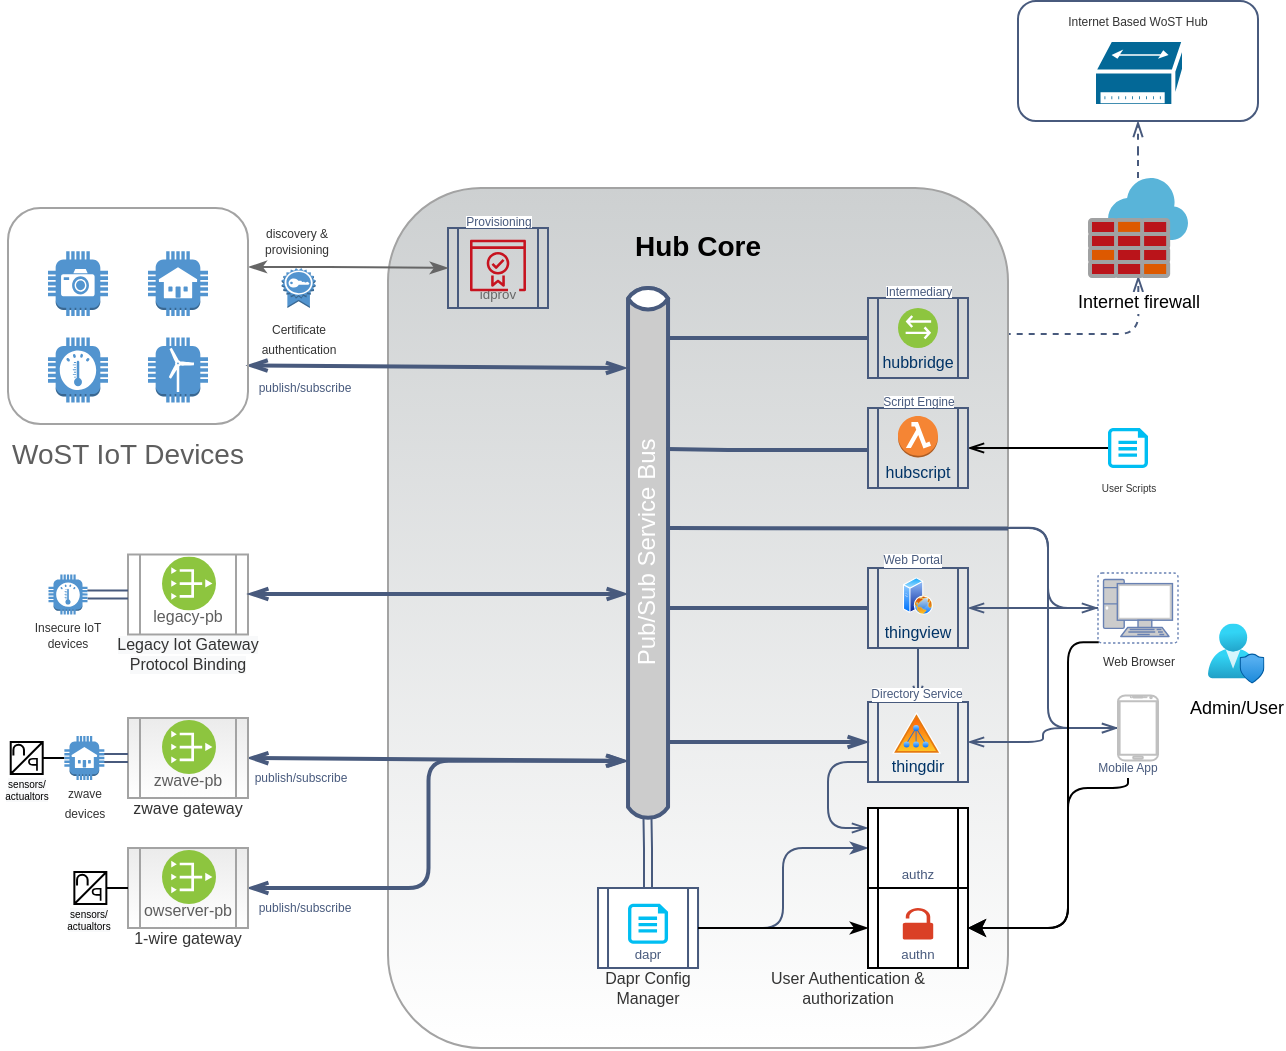 <mxfile version="19.0.3" type="device" pages="3"><diagram id="R2lEEEUBdFMjLlhIrx00" name="Page-1"><mxGraphModel dx="813" dy="499" grid="1" gridSize="10" guides="1" tooltips="1" connect="1" arrows="1" fold="1" page="1" pageScale="1" pageWidth="1100" pageHeight="850" math="0" shadow="0" extFonts="Permanent Marker^https://fonts.googleapis.com/css?family=Permanent+Marker"><root><mxCell id="0"/><mxCell id="1" parent="0"/><mxCell id="lF8kmD1tluEkQYO1DwVj-107" style="edgeStyle=orthogonalEdgeStyle;rounded=1;orthogonalLoop=1;jettySize=auto;html=1;entryX=0.503;entryY=0.978;entryDx=0;entryDy=0;entryPerimeter=0;fontSize=6;fontColor=#333333;startArrow=none;startFill=0;endArrow=openThin;endFill=0;strokeColor=#485A7D;strokeWidth=1;exitX=1.007;exitY=0.45;exitDx=0;exitDy=0;dashed=1;exitPerimeter=0;" parent="1" source="bU0qzXOmjMXZSUoyWyyo-3" target="N-IbD50z_q2hXyC0bmqv-1" edge="1"><mxGeometry relative="1" as="geometry"/></mxCell><mxCell id="lF8kmD1tluEkQYO1DwVj-26" value="&lt;h3 style=&quot;font-size: 14px;&quot;&gt;Hub Core&lt;/h3&gt;" style="rounded=1;whiteSpace=wrap;html=1;fontSize=14;verticalAlign=top;strokeColor=#A3A3A3;fillColor=#CDD0D1;gradientColor=#ffffff;" parent="1" vertex="1"><mxGeometry x="270" y="110" width="310" height="430" as="geometry"/></mxCell><mxCell id="lF8kmD1tluEkQYO1DwVj-121" style="edgeStyle=orthogonalEdgeStyle;rounded=1;orthogonalLoop=1;jettySize=auto;html=1;entryX=0.5;entryY=1;entryDx=0;entryDy=0;dashed=1;fontSize=6;fontColor=#333333;startArrow=none;startFill=0;endArrow=openThin;endFill=0;strokeColor=#485A7D;strokeWidth=1;" parent="1" source="N-IbD50z_q2hXyC0bmqv-1" target="lF8kmD1tluEkQYO1DwVj-119" edge="1"><mxGeometry relative="1" as="geometry"/></mxCell><mxCell id="N-IbD50z_q2hXyC0bmqv-1" value="Internet firewall" style="aspect=fixed;html=1;points=[];align=center;image;fontSize=9;image=img/lib/mscae/Azure_Firewall.svg;" parent="1" vertex="1"><mxGeometry x="620" y="105" width="50" height="50" as="geometry"/></mxCell><mxCell id="N-IbD50z_q2hXyC0bmqv-20" value="&lt;font style=&quot;font-size: 9px&quot;&gt;Admin/User&lt;/font&gt;" style="aspect=fixed;html=1;points=[];align=center;image;fontSize=9;image=img/lib/azure2/management_governance/User_Privacy.svg;" parent="1" vertex="1"><mxGeometry x="680" y="327.74" width="28.24" height="30" as="geometry"/></mxCell><mxCell id="lF8kmD1tluEkQYO1DwVj-56" style="edgeStyle=orthogonalEdgeStyle;rounded=1;orthogonalLoop=1;jettySize=auto;html=1;entryX=1;entryY=0.5;entryDx=0;entryDy=0;fontSize=6;fontColor=#333333;startArrow=openThin;startFill=0;endArrow=openThin;endFill=0;strokeColor=#485A7D;exitX=0.115;exitY=0.237;exitDx=0;exitDy=0;exitPerimeter=0;strokeWidth=2;" parent="1" source="N-IbD50z_q2hXyC0bmqv-24" target="lF8kmD1tluEkQYO1DwVj-37" edge="1"><mxGeometry relative="1" as="geometry"/></mxCell><mxCell id="N-IbD50z_q2hXyC0bmqv-24" value="Pub/Sub Service Bus" style="html=1;fillColor=#CCCCCC;gradientColor=none;gradientDirection=north;strokeWidth=2;shape=mxgraph.networks.bus;gradientColor=none;gradientDirection=north;fontColor=#ffffff;perimeter=backbonePerimeter;backboneSize=20;rotation=-90;strokeColor=#485A7D;" parent="1" vertex="1"><mxGeometry x="264.94" y="272.93" width="270.16" height="39" as="geometry"/></mxCell><mxCell id="N-IbD50z_q2hXyC0bmqv-25" value="" style="edgeStyle=none;rounded=0;endArrow=openThin;html=1;strokeWidth=2;entryX=0.842;entryY=0.222;entryDx=0;entryDy=0;entryPerimeter=0;exitX=0.997;exitY=0.729;exitDx=0;exitDy=0;strokeColor=#485A7D;startArrow=openThin;startFill=0;endFill=0;exitPerimeter=0;" parent="1" source="lF8kmD1tluEkQYO1DwVj-42" target="N-IbD50z_q2hXyC0bmqv-24" edge="1"><mxGeometry relative="1" as="geometry"><mxPoint x="320" y="199" as="sourcePoint"/></mxGeometry></mxCell><mxCell id="N-IbD50z_q2hXyC0bmqv-26" value="" style="edgeStyle=none;rounded=0;endArrow=openThin;html=1;strokeWidth=2;entryX=0.115;entryY=0.222;entryDx=0;entryDy=0;entryPerimeter=0;exitX=1;exitY=0.5;exitDx=0;exitDy=0;strokeColor=#485A7D;startArrow=openThin;startFill=0;endFill=0;" parent="1" source="lF8kmD1tluEkQYO1DwVj-50" target="N-IbD50z_q2hXyC0bmqv-24" edge="1"><mxGeometry relative="1" as="geometry"><mxPoint x="320" y="241" as="sourcePoint"/></mxGeometry></mxCell><mxCell id="N-IbD50z_q2hXyC0bmqv-27" value="" style="edgeStyle=none;rounded=0;endArrow=none;html=1;strokeWidth=2;entryX=0.546;entryY=0.764;entryDx=0;entryDy=0;entryPerimeter=0;strokeColor=#485A7D;exitX=1;exitY=0.396;exitDx=0;exitDy=0;exitPerimeter=0;" parent="1" source="lF8kmD1tluEkQYO1DwVj-26" target="N-IbD50z_q2hXyC0bmqv-24" edge="1"><mxGeometry relative="1" as="geometry"><mxPoint x="510" y="193" as="sourcePoint"/><Array as="points"/></mxGeometry></mxCell><mxCell id="N-IbD50z_q2hXyC0bmqv-28" value="" style="edgeStyle=none;rounded=0;endArrow=none;html=1;strokeWidth=2;entryX=0.692;entryY=0.737;entryDx=0;entryDy=0;entryPerimeter=0;strokeColor=#485A7D;" parent="1" target="N-IbD50z_q2hXyC0bmqv-24" edge="1"><mxGeometry relative="1" as="geometry"><mxPoint x="510" y="241" as="sourcePoint"/><Array as="points"><mxPoint x="440" y="241"/></Array></mxGeometry></mxCell><mxCell id="N-IbD50z_q2hXyC0bmqv-30" value="" style="edgeStyle=none;rounded=0;endArrow=none;html=1;strokeWidth=2;exitX=0;exitY=0.5;exitDx=0;exitDy=0;startArrow=openThin;startFill=0;strokeColor=#485A7D;" parent="1" source="lF8kmD1tluEkQYO1DwVj-8" target="N-IbD50z_q2hXyC0bmqv-24" edge="1"><mxGeometry relative="1" as="geometry"><mxPoint x="370" y="350" as="sourcePoint"/></mxGeometry></mxCell><mxCell id="N-IbD50z_q2hXyC0bmqv-31" value="" style="edgeStyle=none;rounded=0;endArrow=none;html=1;strokeWidth=2;strokeColor=#485A7D;" parent="1" target="N-IbD50z_q2hXyC0bmqv-24" edge="1"><mxGeometry relative="1" as="geometry"><mxPoint x="510" y="320" as="sourcePoint"/><Array as="points"><mxPoint x="420" y="320"/></Array></mxGeometry></mxCell><mxCell id="lF8kmD1tluEkQYO1DwVj-3" value="" style="group;strokeColor=#485A7D;" parent="1" vertex="1" connectable="0"><mxGeometry x="375.01" y="460" width="50" height="40" as="geometry"/></mxCell><mxCell id="lF8kmD1tluEkQYO1DwVj-1" value="&lt;font style=&quot;font-size: 8px&quot;&gt;&lt;sub&gt;dapr&lt;/sub&gt;&lt;/font&gt;" style="shape=process;whiteSpace=wrap;html=1;backgroundOutline=1;align=center;verticalAlign=bottom;fontColor=#485A7D;strokeColor=#485A7D;" parent="lF8kmD1tluEkQYO1DwVj-3" vertex="1"><mxGeometry width="50" height="40" as="geometry"/></mxCell><mxCell id="lF8kmD1tluEkQYO1DwVj-61" value="" style="verticalLabelPosition=bottom;html=1;verticalAlign=top;align=center;strokeColor=none;fillColor=#00BEF2;shape=mxgraph.azure.cloud_services_configuration_file;pointerEvents=1;fontSize=5;fontColor=#333333;" parent="lF8kmD1tluEkQYO1DwVj-3" vertex="1"><mxGeometry x="15.01" y="7.9" width="20" height="20" as="geometry"/></mxCell><mxCell id="lF8kmD1tluEkQYO1DwVj-15" style="edgeStyle=orthogonalEdgeStyle;rounded=1;orthogonalLoop=1;jettySize=auto;html=1;fontSize=8;entryX=0.009;entryY=0.493;entryDx=0;entryDy=0;entryPerimeter=0;shape=link;strokeColor=#485A7D;" parent="1" source="lF8kmD1tluEkQYO1DwVj-1" target="N-IbD50z_q2hXyC0bmqv-24" edge="1"><mxGeometry relative="1" as="geometry"/></mxCell><mxCell id="lF8kmD1tluEkQYO1DwVj-16" value="&lt;font style=&quot;font-size: 8px&quot;&gt;Dapr Config Manager&lt;/font&gt;" style="text;html=1;strokeColor=none;fillColor=none;align=center;verticalAlign=middle;whiteSpace=wrap;rounded=0;fontSize=8;fontColor=#333333;" parent="1" vertex="1"><mxGeometry x="370" y="500" width="60" height="20" as="geometry"/></mxCell><mxCell id="lF8kmD1tluEkQYO1DwVj-17" value="" style="group;fontColor=#485A7D;html=1;labelPosition=center;verticalLabelPosition=bottom;align=center;verticalAlign=top;" parent="1" vertex="1" connectable="0"><mxGeometry x="300" y="130" width="50" height="40" as="geometry"/></mxCell><mxCell id="lF8kmD1tluEkQYO1DwVj-18" value="&lt;font style=&quot;font-size: 8px&quot; color=&quot;#666666&quot;&gt;&lt;sub&gt;idprov&lt;/sub&gt;&lt;/font&gt;" style="shape=process;whiteSpace=wrap;html=1;backgroundOutline=1;align=center;verticalAlign=bottom;strokeColor=#485A7D;fillColor=none;" parent="lF8kmD1tluEkQYO1DwVj-17" vertex="1"><mxGeometry width="50" height="40" as="geometry"/></mxCell><mxCell id="lF8kmD1tluEkQYO1DwVj-21" value="" style="outlineConnect=0;fontColor=#232F3E;gradientColor=none;fillColor=#C7131F;strokeColor=none;dashed=0;verticalLabelPosition=bottom;verticalAlign=top;align=center;html=1;fontSize=12;fontStyle=0;aspect=fixed;pointerEvents=1;shape=mxgraph.aws4.certificate_manager_2;" parent="lF8kmD1tluEkQYO1DwVj-17" vertex="1"><mxGeometry x="11" y="5.79" width="28" height="25.85" as="geometry"/></mxCell><mxCell id="lF8kmD1tluEkQYO1DwVj-33" style="edgeStyle=orthogonalEdgeStyle;rounded=1;orthogonalLoop=1;jettySize=auto;html=1;exitX=1;exitY=0.5;exitDx=0;exitDy=0;entryX=0;entryY=0.5;entryDx=0;entryDy=0;fontSize=14;endArrow=classicThin;endFill=1;strokeColor=#485A7D;" parent="1" source="lF8kmD1tluEkQYO1DwVj-1" target="qurv52_iQnHoXY46MySb-5" edge="1"><mxGeometry relative="1" as="geometry"/></mxCell><mxCell id="lF8kmD1tluEkQYO1DwVj-34" style="edgeStyle=orthogonalEdgeStyle;rounded=1;orthogonalLoop=1;jettySize=auto;html=1;exitX=0;exitY=0.75;exitDx=0;exitDy=0;fontSize=14;endArrow=openThin;endFill=0;strokeColor=#485A7D;entryX=0;entryY=0.25;entryDx=0;entryDy=0;" parent="1" source="lF8kmD1tluEkQYO1DwVj-8" target="qurv52_iQnHoXY46MySb-5" edge="1"><mxGeometry relative="1" as="geometry"><mxPoint x="530" y="460" as="targetPoint"/><Array as="points"><mxPoint x="490" y="397"/><mxPoint x="490" y="430"/></Array></mxGeometry></mxCell><mxCell id="lF8kmD1tluEkQYO1DwVj-44" style="edgeStyle=orthogonalEdgeStyle;rounded=1;orthogonalLoop=1;jettySize=auto;html=1;exitX=1.003;exitY=0.273;exitDx=0;exitDy=0;entryX=0;entryY=0.5;entryDx=0;entryDy=0;fontSize=14;startArrow=classicThin;startFill=1;endArrow=classicThin;endFill=1;strokeColor=#666666;exitPerimeter=0;" parent="1" source="lF8kmD1tluEkQYO1DwVj-42" target="lF8kmD1tluEkQYO1DwVj-18" edge="1"><mxGeometry relative="1" as="geometry"/></mxCell><mxCell id="lF8kmD1tluEkQYO1DwVj-53" value="discovery &amp;amp; &lt;br&gt;provisioning" style="edgeLabel;html=1;align=center;verticalAlign=middle;resizable=0;points=[];fontSize=6;fontColor=#333333;" parent="lF8kmD1tluEkQYO1DwVj-44" vertex="1" connectable="0"><mxGeometry x="-0.529" y="-1" relative="1" as="geometry"><mxPoint y="-14" as="offset"/></mxGeometry></mxCell><mxCell id="lF8kmD1tluEkQYO1DwVj-45" value="" style="outlineConnect=0;dashed=0;verticalLabelPosition=bottom;verticalAlign=top;align=center;html=1;shape=mxgraph.aws3.certificate;fillColor=#5294CF;gradientColor=none;fontSize=14;strokeColor=#A3A3A3;" parent="1" vertex="1"><mxGeometry x="216.82" y="150" width="17" height="20" as="geometry"/></mxCell><mxCell id="lF8kmD1tluEkQYO1DwVj-47" value="&lt;font style=&quot;font-size: 6px&quot; color=&quot;#333333&quot;&gt;Certificate authentication&lt;/font&gt;" style="text;html=1;strokeColor=none;fillColor=none;align=center;verticalAlign=middle;whiteSpace=wrap;rounded=0;fontSize=8;" parent="1" vertex="1"><mxGeometry x="206.82" y="177.5" width="37" height="15" as="geometry"/></mxCell><mxCell id="lF8kmD1tluEkQYO1DwVj-54" value="&lt;font color=&quot;#485a7d&quot;&gt;publish/subscribe&lt;/font&gt;" style="edgeLabel;html=1;align=center;verticalAlign=middle;resizable=0;points=[];fontSize=6;" parent="1" vertex="1" connectable="0"><mxGeometry x="230" y="210" as="geometry"><mxPoint x="-2" as="offset"/></mxGeometry></mxCell><mxCell id="lF8kmD1tluEkQYO1DwVj-55" value="" style="group" parent="1" vertex="1" connectable="0"><mxGeometry x="505" y="367" width="60" height="58" as="geometry"/></mxCell><mxCell id="lF8kmD1tluEkQYO1DwVj-9" value="" style="group" parent="lF8kmD1tluEkQYO1DwVj-55" vertex="1" connectable="0"><mxGeometry x="15" width="40" height="40" as="geometry"/></mxCell><mxCell id="lF8kmD1tluEkQYO1DwVj-8" value="&lt;font&gt;thingdir&lt;/font&gt;" style="shape=process;whiteSpace=wrap;html=1;backgroundOutline=1;gradientColor=none;verticalAlign=bottom;fillColor=none;fontSize=8;fontColor=#003366;strokeColor=#485A7D;" parent="lF8kmD1tluEkQYO1DwVj-9" vertex="1"><mxGeometry x="-10" width="50" height="40" as="geometry"/></mxCell><mxCell id="lF8kmD1tluEkQYO1DwVj-7" value="" style="aspect=fixed;perimeter=ellipsePerimeter;html=1;align=center;shadow=0;dashed=0;spacingTop=3;image;image=img/lib/active_directory/active_directory.svg;fillColor=#5E5E5E;gradientColor=none;" parent="lF8kmD1tluEkQYO1DwVj-9" vertex="1"><mxGeometry x="2" y="5" width="24.62" height="20.93" as="geometry"/></mxCell><mxCell id="lF8kmD1tluEkQYO1DwVj-2" value="" style="group;fontColor=#485A7D;" parent="1" vertex="1" connectable="0"><mxGeometry x="510" y="460" width="50" height="40" as="geometry"/></mxCell><mxCell id="N-IbD50z_q2hXyC0bmqv-35" value="&lt;font style=&quot;font-size: 8px&quot; color=&quot;#485a7d&quot;&gt;&lt;sub&gt;authn&lt;/sub&gt;&lt;/font&gt;" style="shape=process;whiteSpace=wrap;html=1;backgroundOutline=1;align=center;verticalAlign=bottom;" parent="lF8kmD1tluEkQYO1DwVj-2" vertex="1"><mxGeometry width="50" height="40" as="geometry"/></mxCell><mxCell id="N-IbD50z_q2hXyC0bmqv-36" value="" style="pointerEvents=1;shadow=0;dashed=0;html=1;strokeColor=none;labelPosition=center;verticalLabelPosition=bottom;verticalAlign=top;outlineConnect=0;align=center;shape=mxgraph.office.security.lock_unprotected;fillColor=#DA4026;" parent="lF8kmD1tluEkQYO1DwVj-2" vertex="1"><mxGeometry x="17.4" y="10" width="15.21" height="15.79" as="geometry"/></mxCell><mxCell id="lF8kmD1tluEkQYO1DwVj-12" value="&lt;font style=&quot;font-size: 8px&quot; color=&quot;#333333&quot;&gt;User Authentication &amp;amp; authorization&lt;/font&gt;" style="text;html=1;strokeColor=none;fillColor=none;align=center;verticalAlign=middle;whiteSpace=wrap;rounded=0;fontSize=8;" parent="1" vertex="1"><mxGeometry x="450" y="500" width="100" height="20" as="geometry"/></mxCell><mxCell id="lF8kmD1tluEkQYO1DwVj-65" value="" style="group" parent="1" vertex="1" connectable="0"><mxGeometry x="510" y="300" width="50" height="40" as="geometry"/></mxCell><mxCell id="lF8kmD1tluEkQYO1DwVj-63" value="" style="aspect=fixed;perimeter=ellipsePerimeter;html=1;align=center;shadow=0;dashed=0;spacingTop=3;image;image=img/lib/active_directory/web_server.svg;fontSize=5;fontColor=#333333;strokeColor=#485A7D;fillColor=none;gradientColor=none;" parent="lF8kmD1tluEkQYO1DwVj-65" vertex="1"><mxGeometry x="17.5" y="4.63" width="15" height="18.75" as="geometry"/></mxCell><mxCell id="lF8kmD1tluEkQYO1DwVj-64" value="&lt;font&gt;thingview&lt;br&gt;&lt;/font&gt;" style="shape=process;whiteSpace=wrap;html=1;backgroundOutline=1;gradientColor=none;verticalAlign=bottom;fillColor=none;fontSize=8;fontColor=#003366;strokeColor=#485A7D;" parent="lF8kmD1tluEkQYO1DwVj-65" vertex="1"><mxGeometry width="50" height="40" as="geometry"/></mxCell><mxCell id="lF8kmD1tluEkQYO1DwVj-67" style="edgeStyle=orthogonalEdgeStyle;rounded=1;orthogonalLoop=1;jettySize=auto;html=1;entryX=0.5;entryY=0;entryDx=0;entryDy=0;fontSize=5;fontColor=#333333;startArrow=none;startFill=0;endArrow=openThin;endFill=0;strokeWidth=1;strokeColor=#485A7D;" parent="1" source="lF8kmD1tluEkQYO1DwVj-64" target="lF8kmD1tluEkQYO1DwVj-8" edge="1"><mxGeometry relative="1" as="geometry"/></mxCell><mxCell id="bU0qzXOmjMXZSUoyWyyo-9" style="edgeStyle=orthogonalEdgeStyle;rounded=0;orthogonalLoop=1;jettySize=auto;html=1;entryX=0;entryY=0.5;entryDx=0;entryDy=0;entryPerimeter=0;endArrow=none;endFill=0;startArrow=openThin;startFill=0;" parent="1" source="lF8kmD1tluEkQYO1DwVj-72" target="bU0qzXOmjMXZSUoyWyyo-8" edge="1"><mxGeometry relative="1" as="geometry"/></mxCell><mxCell id="lF8kmD1tluEkQYO1DwVj-72" value="&lt;font&gt;hubscript&lt;br&gt;&lt;/font&gt;" style="shape=process;whiteSpace=wrap;html=1;backgroundOutline=1;gradientColor=none;verticalAlign=bottom;fillColor=none;fontSize=8;fontColor=#003366;strokeColor=#485A7D;" parent="1" vertex="1"><mxGeometry x="510" y="220" width="50" height="40" as="geometry"/></mxCell><mxCell id="lF8kmD1tluEkQYO1DwVj-77" style="edgeStyle=orthogonalEdgeStyle;rounded=1;orthogonalLoop=1;jettySize=auto;html=1;entryX=1;entryY=0.5;entryDx=0;entryDy=0;fontSize=5;fontColor=#333333;startArrow=none;startFill=0;endArrow=openThin;endFill=0;strokeColor=#485A7D;strokeWidth=1;exitX=0;exitY=0.5;exitDx=0;exitDy=0;exitPerimeter=0;" parent="1" source="lF8kmD1tluEkQYO1DwVj-114" target="lF8kmD1tluEkQYO1DwVj-64" edge="1"><mxGeometry relative="1" as="geometry"><mxPoint x="629.6" y="327.962" as="sourcePoint"/></mxGeometry></mxCell><mxCell id="lF8kmD1tluEkQYO1DwVj-80" value="" style="group;verticalAlign=top;labelPosition=center;verticalLabelPosition=bottom;align=center;" parent="1" vertex="1" connectable="0"><mxGeometry x="80" y="120" width="120" height="135" as="geometry"/></mxCell><mxCell id="lF8kmD1tluEkQYO1DwVj-42" value="&lt;font color=&quot;#5e5e5e&quot; style=&quot;font-size: 14px;&quot;&gt;WoST IoT Devices&lt;/font&gt;" style="rounded=1;whiteSpace=wrap;html=1;fontSize=14;strokeColor=#A3A3A3;fillColor=none;gradientColor=none;verticalAlign=top;labelPosition=center;verticalLabelPosition=bottom;align=center;" parent="lF8kmD1tluEkQYO1DwVj-80" vertex="1"><mxGeometry width="120" height="108" as="geometry"/></mxCell><mxCell id="lF8kmD1tluEkQYO1DwVj-28" value="" style="outlineConnect=0;dashed=0;verticalLabelPosition=bottom;verticalAlign=top;align=center;html=1;shape=mxgraph.aws3.thermostat;fillColor=#5294CF;gradientColor=none;fontSize=14;strokeColor=#A3A3A3;labelPosition=center;" parent="lF8kmD1tluEkQYO1DwVj-80" vertex="1"><mxGeometry x="20" y="64.8" width="30" height="32.4" as="geometry"/></mxCell><mxCell id="lF8kmD1tluEkQYO1DwVj-29" value="" style="outlineConnect=0;dashed=0;verticalLabelPosition=bottom;verticalAlign=top;align=center;html=1;shape=mxgraph.aws3.house;fillColor=#5294CF;gradientColor=none;fontSize=14;strokeColor=#A3A3A3;labelPosition=center;" parent="lF8kmD1tluEkQYO1DwVj-80" vertex="1"><mxGeometry x="70" y="21.6" width="30" height="32.4" as="geometry"/></mxCell><mxCell id="lF8kmD1tluEkQYO1DwVj-30" value="" style="outlineConnect=0;dashed=0;verticalLabelPosition=bottom;verticalAlign=top;align=center;html=1;shape=mxgraph.aws3.camera;fillColor=#5294CF;gradientColor=none;fontSize=14;strokeColor=#A3A3A3;labelPosition=center;" parent="lF8kmD1tluEkQYO1DwVj-80" vertex="1"><mxGeometry x="20" y="21.6" width="30" height="32.4" as="geometry"/></mxCell><mxCell id="lF8kmD1tluEkQYO1DwVj-31" value="" style="outlineConnect=0;dashed=0;verticalLabelPosition=bottom;verticalAlign=top;align=center;html=1;shape=mxgraph.aws3.windfarm;fillColor=#5294CF;gradientColor=none;fontSize=14;strokeColor=#A3A3A3;labelPosition=center;" parent="lF8kmD1tluEkQYO1DwVj-80" vertex="1"><mxGeometry x="70" y="64.8" width="30" height="32.4" as="geometry"/></mxCell><mxCell id="lF8kmD1tluEkQYO1DwVj-82" value="" style="group" parent="1" vertex="1" connectable="0"><mxGeometry x="140" y="293.25" width="60" height="40" as="geometry"/></mxCell><mxCell id="lF8kmD1tluEkQYO1DwVj-83" value="&lt;font style=&quot;font-size: 8px&quot; color=&quot;#5e5e5e&quot;&gt;legacy-pb&lt;/font&gt;" style="shape=process;whiteSpace=wrap;html=1;backgroundOutline=1;fontSize=14;strokeColor=#A3A3A3;fillColor=none;gradientColor=none;verticalAlign=bottom;" parent="lF8kmD1tluEkQYO1DwVj-82" vertex="1"><mxGeometry width="60" height="40" as="geometry"/></mxCell><mxCell id="lF8kmD1tluEkQYO1DwVj-84" value="" style="aspect=fixed;perimeter=ellipsePerimeter;html=1;align=center;shadow=0;dashed=0;fontColor=#4277BB;labelBackgroundColor=#ffffff;fontSize=12;spacingTop=3;image;image=img/lib/ibm/vpc/PublicGateway.svg;strokeColor=#A3A3A3;fillColor=none;gradientColor=none;" parent="lF8kmD1tluEkQYO1DwVj-82" vertex="1"><mxGeometry x="17" y="1" width="27" height="27" as="geometry"/></mxCell><mxCell id="lF8kmD1tluEkQYO1DwVj-85" value="" style="group" parent="1" vertex="1" connectable="0"><mxGeometry x="108.18" y="440" width="91.82" height="50" as="geometry"/></mxCell><mxCell id="lF8kmD1tluEkQYO1DwVj-38" value="&lt;font style=&quot;font-size: 8px&quot; color=&quot;#333333&quot;&gt;1-wire gateway&lt;/font&gt;" style="text;html=1;strokeColor=none;fillColor=none;align=center;verticalAlign=middle;whiteSpace=wrap;rounded=0;fontSize=8;" parent="lF8kmD1tluEkQYO1DwVj-85" vertex="1"><mxGeometry x="31.82" y="40" width="60" height="10" as="geometry"/></mxCell><mxCell id="lF8kmD1tluEkQYO1DwVj-39" value="" style="group" parent="lF8kmD1tluEkQYO1DwVj-85" vertex="1" connectable="0"><mxGeometry x="31.82" width="60" height="40" as="geometry"/></mxCell><mxCell id="lF8kmD1tluEkQYO1DwVj-37" value="&lt;font style=&quot;font-size: 8px&quot; color=&quot;#5e5e5e&quot;&gt;owserver-pb&lt;/font&gt;" style="shape=process;whiteSpace=wrap;html=1;backgroundOutline=1;fontSize=14;strokeColor=#A3A3A3;verticalAlign=bottom;fillColor=#EBEBEB;gradientColor=#ffffff;" parent="lF8kmD1tluEkQYO1DwVj-39" vertex="1"><mxGeometry width="60" height="40" as="geometry"/></mxCell><mxCell id="lF8kmD1tluEkQYO1DwVj-36" value="" style="aspect=fixed;perimeter=ellipsePerimeter;html=1;align=center;shadow=0;dashed=0;fontColor=#4277BB;labelBackgroundColor=#ffffff;fontSize=12;spacingTop=3;image;image=img/lib/ibm/vpc/PublicGateway.svg;strokeColor=#A3A3A3;fillColor=none;gradientColor=none;" parent="lF8kmD1tluEkQYO1DwVj-39" vertex="1"><mxGeometry x="17" y="1" width="27" height="27" as="geometry"/></mxCell><mxCell id="lF8kmD1tluEkQYO1DwVj-40" value="" style="verticalLabelPosition=bottom;aspect=fixed;html=1;verticalAlign=top;strokeColor=#000000;fillColor=#000000;align=center;outlineConnect=0;shape=mxgraph.fluid_power.x11770;points=[[0,0.5,0]];fontSize=14;flipH=1;" parent="lF8kmD1tluEkQYO1DwVj-85" vertex="1"><mxGeometry x="5" y="11.99" width="26.82" height="16.02" as="geometry"/></mxCell><mxCell id="lF8kmD1tluEkQYO1DwVj-58" value="&lt;meta charset=&quot;utf-8&quot; style=&quot;font-size: 5px;&quot;&gt;&lt;span style=&quot;color: rgb(0, 0, 0); font-family: helvetica; font-size: 5px; font-style: normal; font-weight: 400; letter-spacing: normal; text-indent: 0px; text-transform: none; word-spacing: 0px; background-color: rgb(248, 249, 250); display: inline; float: none;&quot;&gt;sensors/&lt;/span&gt;&lt;br style=&quot;color: rgb(0, 0, 0); font-family: helvetica; font-size: 5px; font-style: normal; font-weight: 400; letter-spacing: normal; text-indent: 0px; text-transform: none; word-spacing: 0px; background-color: rgb(248, 249, 250);&quot;&gt;&lt;span style=&quot;color: rgb(0, 0, 0); font-family: helvetica; font-size: 5px; font-style: normal; font-weight: 400; letter-spacing: normal; text-indent: 0px; text-transform: none; word-spacing: 0px; background-color: rgb(248, 249, 250); display: inline; float: none;&quot;&gt;actualtors&lt;/span&gt;" style="text;whiteSpace=wrap;html=1;fontSize=5;fontColor=#333333;align=center;verticalAlign=middle;" parent="lF8kmD1tluEkQYO1DwVj-85" vertex="1"><mxGeometry y="30" width="25" height="10" as="geometry"/></mxCell><mxCell id="lF8kmD1tluEkQYO1DwVj-86" value="" style="group" parent="1" vertex="1" connectable="0"><mxGeometry x="76" y="375" width="124" height="50" as="geometry"/></mxCell><mxCell id="lF8kmD1tluEkQYO1DwVj-48" value="&lt;font style=&quot;font-size: 8px&quot; color=&quot;#333333&quot;&gt;zwave gateway&lt;/font&gt;" style="text;html=1;strokeColor=none;fillColor=none;align=center;verticalAlign=middle;whiteSpace=wrap;rounded=0;fontSize=8;" parent="lF8kmD1tluEkQYO1DwVj-86" vertex="1"><mxGeometry x="64" y="40" width="60" height="10" as="geometry"/></mxCell><mxCell id="lF8kmD1tluEkQYO1DwVj-49" value="" style="group" parent="lF8kmD1tluEkQYO1DwVj-86" vertex="1" connectable="0"><mxGeometry x="64" width="60" height="40" as="geometry"/></mxCell><mxCell id="lF8kmD1tluEkQYO1DwVj-50" value="&lt;font style=&quot;font-size: 8px&quot; color=&quot;#5e5e5e&quot;&gt;zwave-pb&lt;/font&gt;" style="shape=process;whiteSpace=wrap;html=1;backgroundOutline=1;fontSize=14;strokeColor=#A3A3A3;verticalAlign=bottom;fillColor=#EBEBEB;gradientColor=#ffffff;" parent="lF8kmD1tluEkQYO1DwVj-49" vertex="1"><mxGeometry width="60" height="40" as="geometry"/></mxCell><mxCell id="lF8kmD1tluEkQYO1DwVj-51" value="" style="aspect=fixed;perimeter=ellipsePerimeter;html=1;align=center;shadow=0;dashed=0;fontColor=#4277BB;labelBackgroundColor=#ffffff;fontSize=12;spacingTop=3;image;image=img/lib/ibm/vpc/PublicGateway.svg;strokeColor=#A3A3A3;fillColor=none;gradientColor=none;" parent="lF8kmD1tluEkQYO1DwVj-49" vertex="1"><mxGeometry x="17" y="1" width="27" height="27" as="geometry"/></mxCell><mxCell id="lF8kmD1tluEkQYO1DwVj-52" value="" style="verticalLabelPosition=bottom;aspect=fixed;html=1;verticalAlign=middle;strokeColor=#000000;fillColor=#000000;align=center;outlineConnect=0;shape=mxgraph.fluid_power.x11770;points=[[0,0.5,0]];fontSize=6;flipH=1;horizontal=1;" parent="lF8kmD1tluEkQYO1DwVj-86" vertex="1"><mxGeometry x="5.36" y="11.99" width="26.82" height="16.02" as="geometry"/></mxCell><mxCell id="lF8kmD1tluEkQYO1DwVj-57" value="&lt;meta charset=&quot;utf-8&quot; style=&quot;font-size: 5px;&quot;&gt;&lt;span style=&quot;color: rgb(0, 0, 0); font-family: helvetica; font-size: 5px; font-style: normal; font-weight: 400; letter-spacing: normal; text-indent: 0px; text-transform: none; word-spacing: 0px; background-color: rgb(248, 249, 250); display: inline; float: none;&quot;&gt;sensors/&lt;/span&gt;&lt;br style=&quot;color: rgb(0, 0, 0); font-family: helvetica; font-size: 5px; font-style: normal; font-weight: 400; letter-spacing: normal; text-indent: 0px; text-transform: none; word-spacing: 0px; background-color: rgb(248, 249, 250);&quot;&gt;&lt;span style=&quot;color: rgb(0, 0, 0); font-family: helvetica; font-size: 5px; font-style: normal; font-weight: 400; letter-spacing: normal; text-indent: 0px; text-transform: none; word-spacing: 0px; background-color: rgb(248, 249, 250); display: inline; float: none;&quot;&gt;actualtors&lt;/span&gt;" style="text;whiteSpace=wrap;html=1;fontSize=5;fontColor=#333333;align=center;verticalAlign=middle;" parent="lF8kmD1tluEkQYO1DwVj-86" vertex="1"><mxGeometry y="30" width="26.82" height="10" as="geometry"/></mxCell><mxCell id="lF8kmD1tluEkQYO1DwVj-60" style="edgeStyle=orthogonalEdgeStyle;rounded=1;orthogonalLoop=1;jettySize=auto;html=1;entryX=0;entryY=0.5;entryDx=0;entryDy=0;fontSize=6;fontColor=#333333;startArrow=none;startFill=0;endArrow=none;endFill=0;strokeColor=#485A7D;strokeWidth=1;shape=link;" parent="lF8kmD1tluEkQYO1DwVj-86" source="lF8kmD1tluEkQYO1DwVj-59" target="lF8kmD1tluEkQYO1DwVj-50" edge="1"><mxGeometry relative="1" as="geometry"/></mxCell><mxCell id="lF8kmD1tluEkQYO1DwVj-59" value="&lt;font style=&quot;font-size: 6px&quot;&gt;zwave &lt;br&gt;devices&lt;/font&gt;" style="outlineConnect=0;dashed=0;verticalLabelPosition=bottom;verticalAlign=middle;align=center;html=1;shape=mxgraph.aws3.house;fillColor=#5294CF;gradientColor=none;fontSize=8;strokeColor=#485A7D;fontColor=#333333;" parent="lF8kmD1tluEkQYO1DwVj-86" vertex="1"><mxGeometry x="32.18" y="9" width="20" height="21.99" as="geometry"/></mxCell><mxCell id="lF8kmD1tluEkQYO1DwVj-88" value="&lt;font color=&quot;#485a7d&quot;&gt;publish/subscribe&lt;/font&gt;" style="edgeLabel;html=1;align=center;verticalAlign=middle;resizable=0;points=[];fontSize=6;" parent="1" vertex="1" connectable="0"><mxGeometry x="230" y="470" as="geometry"><mxPoint x="-2" as="offset"/></mxGeometry></mxCell><mxCell id="lF8kmD1tluEkQYO1DwVj-89" value="&lt;font color=&quot;#485a7d&quot;&gt;publish/subscribe&lt;/font&gt;" style="edgeLabel;html=1;align=center;verticalAlign=middle;resizable=0;points=[];fontSize=6;" parent="1" vertex="1" connectable="0"><mxGeometry x="228" y="405" as="geometry"><mxPoint x="-2" as="offset"/></mxGeometry></mxCell><mxCell id="lF8kmD1tluEkQYO1DwVj-90" value="&lt;span style=&quot;color: rgb(51 , 51 , 51) ; font-family: &amp;#34;helvetica&amp;#34; ; font-size: 8px ; font-style: normal ; font-weight: 400 ; letter-spacing: normal ; text-indent: 0px ; text-transform: none ; word-spacing: 0px ; background-color: rgb(248 , 249 , 250) ; display: inline ; float: none&quot;&gt;Legacy Iot Gateway Protocol Binding&lt;br style=&quot;font-size: 8px&quot;&gt;&lt;/span&gt;" style="text;whiteSpace=wrap;html=1;fontSize=8;fontColor=#333333;verticalAlign=middle;align=center;labelPosition=center;verticalLabelPosition=middle;" parent="1" vertex="1"><mxGeometry x="130" y="335.49" width="80" height="14.51" as="geometry"/></mxCell><mxCell id="lF8kmD1tluEkQYO1DwVj-91" value="" style="edgeStyle=none;rounded=0;endArrow=openThin;html=1;strokeWidth=2;strokeColor=#485A7D;startArrow=openThin;startFill=0;endFill=0;" parent="1" target="N-IbD50z_q2hXyC0bmqv-24" edge="1"><mxGeometry relative="1" as="geometry"><mxPoint x="200" y="313" as="sourcePoint"/><mxPoint x="389.178" y="313.972" as="targetPoint"/></mxGeometry></mxCell><mxCell id="lF8kmD1tluEkQYO1DwVj-104" style="edgeStyle=orthogonalEdgeStyle;rounded=1;orthogonalLoop=1;jettySize=auto;html=1;entryX=0;entryY=0.5;entryDx=0;entryDy=0;fontSize=6;fontColor=#333333;startArrow=openThin;startFill=0;endArrow=openThin;endFill=0;strokeColor=#485A7D;strokeWidth=1;shape=link;" parent="1" source="lF8kmD1tluEkQYO1DwVj-101" target="lF8kmD1tluEkQYO1DwVj-83" edge="1"><mxGeometry relative="1" as="geometry"/></mxCell><mxCell id="lF8kmD1tluEkQYO1DwVj-101" value="" style="outlineConnect=0;dashed=0;verticalLabelPosition=bottom;verticalAlign=top;align=center;html=1;shape=mxgraph.aws3.thermostat;fillColor=#5294CF;gradientColor=none;fontSize=8;fontColor=#333333;strokeColor=#485A7D;" parent="1" vertex="1"><mxGeometry x="100.25" y="303.25" width="19.5" height="20" as="geometry"/></mxCell><mxCell id="lF8kmD1tluEkQYO1DwVj-103" value="&lt;font face=&quot;helvetica&quot; style=&quot;font-size: 6px&quot;&gt;Insecure IoT devices&lt;/font&gt;" style="text;whiteSpace=wrap;html=1;fontSize=6;fontColor=#333333;verticalAlign=middle;align=center;" parent="1" vertex="1"><mxGeometry x="90" y="323.25" width="40" height="22.25" as="geometry"/></mxCell><mxCell id="lF8kmD1tluEkQYO1DwVj-108" value="&lt;font color=&quot;#485a7d&quot;&gt;Web Portal&lt;/font&gt;" style="edgeLabel;html=1;align=center;verticalAlign=middle;resizable=0;points=[];fontSize=6;" parent="1" vertex="1" connectable="0"><mxGeometry x="160" y="185" as="geometry"><mxPoint x="372" y="111" as="offset"/></mxGeometry></mxCell><mxCell id="lF8kmD1tluEkQYO1DwVj-116" style="edgeStyle=orthogonalEdgeStyle;rounded=1;orthogonalLoop=1;jettySize=auto;html=1;entryX=1;entryY=0.5;entryDx=0;entryDy=0;fontSize=6;fontColor=#333333;startArrow=none;startFill=0;endArrow=openThin;endFill=0;strokeColor=#485A7D;strokeWidth=1;" parent="1" source="lF8kmD1tluEkQYO1DwVj-113" target="lF8kmD1tluEkQYO1DwVj-8" edge="1"><mxGeometry relative="1" as="geometry"/></mxCell><mxCell id="lF8kmD1tluEkQYO1DwVj-118" style="edgeStyle=orthogonalEdgeStyle;rounded=1;orthogonalLoop=1;jettySize=auto;html=1;entryX=1.002;entryY=0.395;entryDx=0;entryDy=0;entryPerimeter=0;fontSize=6;fontColor=#333333;startArrow=openThin;startFill=0;endArrow=none;endFill=0;strokeColor=#485A7D;strokeWidth=1;" parent="1" source="lF8kmD1tluEkQYO1DwVj-113" target="lF8kmD1tluEkQYO1DwVj-26" edge="1"><mxGeometry relative="1" as="geometry"><Array as="points"><mxPoint x="600" y="380"/><mxPoint x="600" y="280"/></Array></mxGeometry></mxCell><mxCell id="qurv52_iQnHoXY46MySb-9" style="edgeStyle=orthogonalEdgeStyle;rounded=1;orthogonalLoop=1;jettySize=auto;html=1;entryX=1;entryY=0.5;entryDx=0;entryDy=0;" parent="1" source="lF8kmD1tluEkQYO1DwVj-115" target="N-IbD50z_q2hXyC0bmqv-35" edge="1"><mxGeometry relative="1" as="geometry"><Array as="points"><mxPoint x="640" y="410"/><mxPoint x="610" y="410"/><mxPoint x="610" y="480"/></Array></mxGeometry></mxCell><mxCell id="lF8kmD1tluEkQYO1DwVj-113" value="" style="verticalLabelPosition=bottom;verticalAlign=top;html=1;shadow=0;dashed=0;strokeWidth=1;shape=mxgraph.android.phone2;strokeColor=#c0c0c0;fontSize=5;fontColor=#333333;fillColor=none;gradientColor=none;" parent="1" vertex="1"><mxGeometry x="635" y="363.75" width="20" height="32.5" as="geometry"/></mxCell><mxCell id="lF8kmD1tluEkQYO1DwVj-117" style="edgeStyle=orthogonalEdgeStyle;rounded=1;orthogonalLoop=1;jettySize=auto;html=1;fontSize=6;fontColor=#333333;startArrow=openThin;startFill=0;endArrow=none;endFill=0;strokeColor=#485A7D;strokeWidth=1;" parent="1" source="lF8kmD1tluEkQYO1DwVj-114" edge="1"><mxGeometry relative="1" as="geometry"><mxPoint x="580" y="280" as="targetPoint"/><Array as="points"><mxPoint x="600" y="320"/><mxPoint x="600" y="280"/></Array></mxGeometry></mxCell><mxCell id="qurv52_iQnHoXY46MySb-10" style="edgeStyle=orthogonalEdgeStyle;rounded=1;orthogonalLoop=1;jettySize=auto;html=1;entryX=1;entryY=0.5;entryDx=0;entryDy=0;exitX=0.01;exitY=0.99;exitDx=0;exitDy=0;exitPerimeter=0;" parent="1" source="lF8kmD1tluEkQYO1DwVj-114" target="N-IbD50z_q2hXyC0bmqv-35" edge="1"><mxGeometry relative="1" as="geometry"><Array as="points"><mxPoint x="610" y="337"/><mxPoint x="610" y="480"/></Array></mxGeometry></mxCell><mxCell id="lF8kmD1tluEkQYO1DwVj-114" value="Web Browser" style="verticalAlign=top;verticalLabelPosition=bottom;labelPosition=center;align=center;html=1;outlineConnect=0;fillColor=#CCCCCC;strokeColor=#6881B3;gradientColor=none;gradientDirection=north;strokeWidth=2;shape=mxgraph.networks.virtual_pc;fontSize=6;fontColor=#333333;" parent="1" vertex="1"><mxGeometry x="625" y="302.51" width="40" height="34.98" as="geometry"/></mxCell><mxCell id="lF8kmD1tluEkQYO1DwVj-115" value="&lt;span style=&quot;color: rgb(72 , 90 , 125) ; font-family: &amp;#34;helvetica&amp;#34; ; font-size: 6px ; font-style: normal ; font-weight: 400 ; letter-spacing: normal ; text-indent: 0px ; text-transform: none ; word-spacing: 0px ; background-color: rgb(255 , 255 , 255) ; display: inline ; float: none&quot;&gt;Mobile App&lt;/span&gt;" style="text;whiteSpace=wrap;html=1;fontSize=6;fontColor=#333333;align=center;verticalAlign=middle;" parent="1" vertex="1"><mxGeometry x="620" y="395" width="40" height="10" as="geometry"/></mxCell><mxCell id="lF8kmD1tluEkQYO1DwVj-119" value="Internet Based WoST Hub" style="rounded=1;whiteSpace=wrap;html=1;fontSize=6;fontColor=#333333;strokeColor=#485A7D;fillColor=none;gradientColor=none;align=center;verticalAlign=top;" parent="1" vertex="1"><mxGeometry x="585" y="16.5" width="120" height="60" as="geometry"/></mxCell><mxCell id="lF8kmD1tluEkQYO1DwVj-120" value="" style="shape=mxgraph.cisco.hubs_and_gateways.small_hub;html=1;pointerEvents=1;dashed=0;fillColor=#036897;strokeColor=#ffffff;strokeWidth=2;verticalLabelPosition=bottom;verticalAlign=top;align=center;outlineConnect=0;fontSize=6;fontColor=#333333;" parent="1" vertex="1"><mxGeometry x="623" y="36" width="45" height="33" as="geometry"/></mxCell><mxCell id="bU0qzXOmjMXZSUoyWyyo-1" value="" style="outlineConnect=0;dashed=0;verticalLabelPosition=bottom;verticalAlign=top;align=center;html=1;shape=mxgraph.aws3.lambda_function;fillColor=#F58534;gradientColor=none;" parent="1" vertex="1"><mxGeometry x="525" y="224" width="20" height="20.69" as="geometry"/></mxCell><mxCell id="bU0qzXOmjMXZSUoyWyyo-2" value="&lt;span style=&quot;color: rgb(72 , 90 , 125) ; font-family: &amp;#34;helvetica&amp;#34; ; font-size: 6px ; font-style: normal ; font-weight: 400 ; letter-spacing: normal ; text-indent: 0px ; text-transform: none ; word-spacing: 0px ; background-color: rgb(255 , 255 , 255) ; display: inline ; float: none&quot;&gt;Script Engine&lt;/span&gt;" style="text;html=1;verticalAlign=middle;align=center;" parent="1" vertex="1"><mxGeometry x="520" y="210" width="30" height="10" as="geometry"/></mxCell><mxCell id="bU0qzXOmjMXZSUoyWyyo-3" value="&lt;font&gt;hubbridge&lt;br&gt;&lt;/font&gt;" style="shape=process;whiteSpace=wrap;html=1;backgroundOutline=1;gradientColor=none;verticalAlign=bottom;fillColor=none;fontSize=8;fontColor=#003366;strokeColor=#485A7D;" parent="1" vertex="1"><mxGeometry x="510" y="165" width="50" height="40" as="geometry"/></mxCell><mxCell id="bU0qzXOmjMXZSUoyWyyo-4" value="&lt;span style=&quot;color: rgb(72 , 90 , 125) ; font-family: &amp;#34;helvetica&amp;#34; ; font-size: 6px ; font-style: normal ; font-weight: 400 ; letter-spacing: normal ; text-indent: 0px ; text-transform: none ; word-spacing: 0px ; background-color: rgb(255 , 255 , 255) ; display: inline ; float: none&quot;&gt;Intermediary&lt;/span&gt;" style="text;html=1;verticalAlign=middle;align=center;" parent="1" vertex="1"><mxGeometry x="520" y="155" width="30" height="10" as="geometry"/></mxCell><mxCell id="bU0qzXOmjMXZSUoyWyyo-5" value="" style="edgeStyle=none;rounded=0;endArrow=none;html=1;strokeWidth=2;strokeColor=#485A7D;exitX=0;exitY=0.5;exitDx=0;exitDy=0;" parent="1" source="bU0qzXOmjMXZSUoyWyyo-3" edge="1"><mxGeometry relative="1" as="geometry"><mxPoint x="520" y="251" as="sourcePoint"/><Array as="points"><mxPoint x="440" y="185"/></Array><mxPoint x="410" y="185" as="targetPoint"/></mxGeometry></mxCell><mxCell id="bU0qzXOmjMXZSUoyWyyo-7" value="" style="aspect=fixed;perimeter=ellipsePerimeter;html=1;align=center;shadow=0;dashed=0;fontColor=#4277BB;labelBackgroundColor=#ffffff;fontSize=12;spacingTop=3;image;image=img/lib/ibm/vpc/Bridge.svg;" parent="1" vertex="1"><mxGeometry x="525" y="170" width="20" height="20" as="geometry"/></mxCell><mxCell id="bU0qzXOmjMXZSUoyWyyo-8" value="User Scripts" style="verticalLabelPosition=bottom;html=1;verticalAlign=top;align=center;strokeColor=none;fillColor=#00BEF2;shape=mxgraph.azure.cloud_services_configuration_file;pointerEvents=1;fontSize=5;fontColor=#333333;" parent="1" vertex="1"><mxGeometry x="630" y="230.0" width="20" height="20" as="geometry"/></mxCell><mxCell id="6OnarLeUcdzjMIo0wDKq-4" value="&lt;span style=&quot;color: rgb(72 , 90 , 125) ; font-family: &amp;#34;helvetica&amp;#34; ; font-size: 6px ; font-style: normal ; font-weight: 400 ; letter-spacing: normal ; text-indent: 0px ; text-transform: none ; word-spacing: 0px ; background-color: rgb(255 , 255 , 255) ; display: inline ; float: none&quot;&gt;Provisioning&lt;/span&gt;" style="text;html=1;verticalAlign=middle;align=center;" parent="1" vertex="1"><mxGeometry x="310" y="120" width="30" height="10" as="geometry"/></mxCell><mxCell id="qurv52_iQnHoXY46MySb-4" value="" style="group;fontColor=#485A7D;" parent="1" vertex="1" connectable="0"><mxGeometry x="510" y="420" width="50" height="40" as="geometry"/></mxCell><mxCell id="qurv52_iQnHoXY46MySb-5" value="&lt;font style=&quot;font-size: 8px&quot; color=&quot;#485a7d&quot;&gt;&lt;sub&gt;authz&lt;/sub&gt;&lt;/font&gt;" style="shape=process;whiteSpace=wrap;html=1;backgroundOutline=1;align=center;verticalAlign=bottom;" parent="qurv52_iQnHoXY46MySb-4" vertex="1"><mxGeometry width="50" height="40" as="geometry"/></mxCell><mxCell id="qurv52_iQnHoXY46MySb-7" value="" style="shape=image;verticalLabelPosition=bottom;labelBackgroundColor=default;verticalAlign=top;aspect=fixed;imageAspect=0;image=https://cdn3.iconfinder.com/data/icons/development-icons/128/permission-1024.png;" parent="qurv52_iQnHoXY46MySb-4" vertex="1"><mxGeometry x="13.43" y="8.44" width="23.13" height="23.13" as="geometry"/></mxCell><mxCell id="qurv52_iQnHoXY46MySb-11" value="&lt;font color=&quot;#485a7d&quot;&gt;Directory Service&lt;/font&gt;" style="edgeLabel;html=1;align=center;verticalAlign=middle;resizable=0;points=[];fontSize=6;" parent="1" vertex="1" connectable="0"><mxGeometry x="162" y="252" as="geometry"><mxPoint x="372" y="111" as="offset"/></mxGeometry></mxCell><mxCell id="qurv52_iQnHoXY46MySb-13" style="edgeStyle=orthogonalEdgeStyle;rounded=1;orthogonalLoop=1;jettySize=auto;html=1;entryX=0;entryY=0.5;entryDx=0;entryDy=0;endArrow=classicThin;endFill=1;" parent="1" source="lF8kmD1tluEkQYO1DwVj-1" target="N-IbD50z_q2hXyC0bmqv-35" edge="1"><mxGeometry relative="1" as="geometry"/></mxCell></root></mxGraphModel></diagram><diagram id="Xsyr7IZwb1wUIEskfBni" name="Page-2"><mxGraphModel dx="1138" dy="698" grid="1" gridSize="10" guides="1" tooltips="1" connect="1" arrows="1" fold="1" page="1" pageScale="1" pageWidth="1169" pageHeight="827" math="0" shadow="0"><root><mxCell id="0"/><mxCell id="1" parent="0"/><mxCell id="GwcXbCnuPDL5Ef3p6YVC-4" value="Hub Core" style="rounded=1;whiteSpace=wrap;html=1;fillColor=none;verticalAlign=top;fontStyle=1" vertex="1" parent="1"><mxGeometry x="280" y="219" width="630" height="510" as="geometry"/></mxCell><mxCell id="TuxvmcrDHmIGJ88_VL3R-11" value="Microservices" style="rounded=0;whiteSpace=wrap;html=1;fillColor=none;verticalAlign=top;fontStyle=1;fontSize=10;" vertex="1" parent="1"><mxGeometry x="330" y="549" width="400" height="140" as="geometry"/></mxCell><mxCell id="TuxvmcrDHmIGJ88_VL3R-18" style="edgeStyle=orthogonalEdgeStyle;rounded=0;orthogonalLoop=1;jettySize=auto;html=1;startArrow=none;startFill=0;endArrow=none;endFill=0;strokeWidth=2;exitX=1;exitY=0.75;exitDx=0;exitDy=0;fontSize=8;entryX=0.447;entryY=0.404;entryDx=0;entryDy=0;entryPerimeter=0;" edge="1" parent="1" source="GwcXbCnuPDL5Ef3p6YVC-7" target="bPDQt8jZ3MzQseC2YufW-1"><mxGeometry relative="1" as="geometry"><mxPoint x="530" y="384" as="sourcePoint"/><mxPoint x="840.4" y="478.7" as="targetPoint"/><Array as="points"><mxPoint x="818" y="480"/><mxPoint x="866" y="480"/></Array></mxGeometry></mxCell><mxCell id="dPdePAyZ0ivyI8rS9wqE-31" style="edgeStyle=orthogonalEdgeStyle;rounded=0;orthogonalLoop=1;jettySize=auto;html=1;exitX=0.335;exitY=0.01;exitDx=0;exitDy=0;entryX=0.25;entryY=0;entryDx=0;entryDy=0;fontSize=8;startArrow=none;startFill=0;endArrow=none;endFill=0;strokeWidth=2;exitPerimeter=0;" edge="1" parent="1" source="TuxvmcrDHmIGJ88_VL3R-17" target="GwcXbCnuPDL5Ef3p6YVC-4"><mxGeometry relative="1" as="geometry"><Array as="points"><mxPoint x="437" y="253"/><mxPoint x="438" y="253"/></Array></mxGeometry></mxCell><mxCell id="rtzWzHkIni6jjrMG6FLy-2" style="edgeStyle=orthogonalEdgeStyle;rounded=0;orthogonalLoop=1;jettySize=auto;html=1;entryX=0.841;entryY=0.397;entryDx=0;entryDy=0;entryPerimeter=0;fontSize=10;fontColor=#808080;startArrow=none;startFill=0;endArrow=none;endFill=0;strokeColor=#808080;strokeWidth=2;exitX=1.001;exitY=0.792;exitDx=0;exitDy=0;exitPerimeter=0;" edge="1" parent="1" source="TuxvmcrDHmIGJ88_VL3R-17" target="bPDQt8jZ3MzQseC2YufW-1"><mxGeometry relative="1" as="geometry"><mxPoint x="839.6" y="347.6" as="targetPoint"/><Array as="points"/></mxGeometry></mxCell><mxCell id="TuxvmcrDHmIGJ88_VL3R-17" value="Gateway Services" style="rounded=0;whiteSpace=wrap;html=1;fillColor=none;verticalAlign=top;fontStyle=1;fontSize=10;" vertex="1" parent="1"><mxGeometry x="330" y="273" width="320" height="96" as="geometry"/></mxCell><mxCell id="GwcXbCnuPDL5Ef3p6YVC-11" value="" style="edgeStyle=orthogonalEdgeStyle;rounded=0;orthogonalLoop=1;jettySize=auto;html=1;startArrow=none;startFill=0;endArrow=none;endFill=0;strokeWidth=2;exitX=1.002;exitY=0.711;exitDx=0;exitDy=0;exitPerimeter=0;fontSize=8;" edge="1" parent="1" source="TuxvmcrDHmIGJ88_VL3R-11" target="TuxvmcrDHmIGJ88_VL3R-23"><mxGeometry relative="1" as="geometry"/></mxCell><mxCell id="TuxvmcrDHmIGJ88_VL3R-1" value="Action storage" style="shape=process;whiteSpace=wrap;html=1;backgroundOutline=1;fontSize=8;" vertex="1" parent="1"><mxGeometry x="360" y="629" width="80" height="40" as="geometry"/></mxCell><mxCell id="TuxvmcrDHmIGJ88_VL3R-2" value="Action Query" style="shape=process;whiteSpace=wrap;html=1;backgroundOutline=1;fontSize=8;" vertex="1" parent="1"><mxGeometry x="450" y="629" width="80" height="40" as="geometry"/></mxCell><mxCell id="TuxvmcrDHmIGJ88_VL3R-3" value="TD storage" style="shape=process;whiteSpace=wrap;html=1;backgroundOutline=1;fontSize=8;" vertex="1" parent="1"><mxGeometry x="360" y="579" width="80" height="40" as="geometry"/></mxCell><mxCell id="TuxvmcrDHmIGJ88_VL3R-4" value="Event storage" style="shape=process;whiteSpace=wrap;html=1;backgroundOutline=1;fontSize=8;" vertex="1" parent="1"><mxGeometry x="450" y="579" width="80" height="40" as="geometry"/></mxCell><mxCell id="TuxvmcrDHmIGJ88_VL3R-12" style="edgeStyle=orthogonalEdgeStyle;rounded=0;orthogonalLoop=1;jettySize=auto;html=1;strokeWidth=2;startArrow=none;startFill=0;endArrow=none;endFill=0;fontSize=8;exitX=0.109;exitY=0.39;exitDx=0;exitDy=0;exitPerimeter=0;" edge="1" parent="1" source="bPDQt8jZ3MzQseC2YufW-1"><mxGeometry relative="1" as="geometry"><mxPoint x="840.28" y="589.1" as="sourcePoint"/><mxPoint x="730" y="590" as="targetPoint"/><Array as="points"/></mxGeometry></mxCell><mxCell id="TuxvmcrDHmIGJ88_VL3R-7" value="&lt;font style=&quot;font-size: 8px;&quot;&gt;Provisioning Req&lt;/font&gt;" style="shape=process;whiteSpace=wrap;html=1;backgroundOutline=1;fontSize=8;" vertex="1" parent="1"><mxGeometry x="640" y="629" width="80" height="40" as="geometry"/></mxCell><mxCell id="TuxvmcrDHmIGJ88_VL3R-8" value="TD query" style="shape=process;whiteSpace=wrap;html=1;backgroundOutline=1;fontSize=8;" vertex="1" parent="1"><mxGeometry x="640" y="579" width="80" height="40" as="geometry"/></mxCell><mxCell id="TuxvmcrDHmIGJ88_VL3R-9" value="..." style="shape=process;whiteSpace=wrap;html=1;backgroundOutline=1;fontSize=8;" vertex="1" parent="1"><mxGeometry x="544.5" y="629" width="80" height="40" as="geometry"/></mxCell><mxCell id="TuxvmcrDHmIGJ88_VL3R-10" value="Event query" style="shape=process;whiteSpace=wrap;html=1;backgroundOutline=1;fontSize=8;" vertex="1" parent="1"><mxGeometry x="544.5" y="579" width="80" height="40" as="geometry"/></mxCell><mxCell id="TuxvmcrDHmIGJ88_VL3R-14" value="Directory API" style="shape=process;whiteSpace=wrap;html=1;backgroundOutline=1;fontSize=8;" vertex="1" parent="1"><mxGeometry x="430" y="310" width="60" height="40" as="geometry"/></mxCell><mxCell id="TuxvmcrDHmIGJ88_VL3R-15" value="Event API" style="shape=process;whiteSpace=wrap;html=1;backgroundOutline=1;fontSize=8;" vertex="1" parent="1"><mxGeometry x="500" y="310" width="50" height="40" as="geometry"/></mxCell><mxCell id="TuxvmcrDHmIGJ88_VL3R-16" value="Action API" style="shape=process;whiteSpace=wrap;html=1;backgroundOutline=1;fontSize=8;" vertex="1" parent="1"><mxGeometry x="560" y="310" width="50" height="40" as="geometry"/></mxCell><mxCell id="TuxvmcrDHmIGJ88_VL3R-23" value="Service State (redis)" style="shape=cylinder3;whiteSpace=wrap;html=1;boundedLbl=1;backgroundOutline=1;size=15;fillColor=none;fontSize=10;" vertex="1" parent="1"><mxGeometry x="760" y="609" width="60" height="80" as="geometry"/></mxCell><mxCell id="GwcXbCnuPDL5Ef3p6YVC-13" style="edgeStyle=orthogonalEdgeStyle;rounded=0;orthogonalLoop=1;jettySize=auto;html=1;entryX=1.003;entryY=0.178;entryDx=0;entryDy=0;entryPerimeter=0;startArrow=none;startFill=0;endArrow=none;endFill=0;strokeWidth=2;exitX=0;exitY=0;exitDx=0;exitDy=37.5;exitPerimeter=0;fontSize=8;" edge="1" parent="1" source="TuxvmcrDHmIGJ88_VL3R-24" target="GwcXbCnuPDL5Ef3p6YVC-7"><mxGeometry relative="1" as="geometry"/></mxCell><mxCell id="TuxvmcrDHmIGJ88_VL3R-24" value="Session Store" style="shape=cylinder3;whiteSpace=wrap;html=1;boundedLbl=1;backgroundOutline=1;size=15;fillColor=none;fontSize=10;" vertex="1" parent="1"><mxGeometry x="690" y="390" width="60" height="60" as="geometry"/></mxCell><mxCell id="GwcXbCnuPDL5Ef3p6YVC-7" value="Middleware" style="rounded=0;whiteSpace=wrap;html=1;fillColor=none;verticalAlign=top;fontStyle=1;fontSize=10;" vertex="1" parent="1"><mxGeometry x="330" y="411.25" width="320" height="91" as="geometry"/></mxCell><mxCell id="GwcXbCnuPDL5Ef3p6YVC-8" value="Auth" style="shape=process;whiteSpace=wrap;html=1;backgroundOutline=1;fontSize=8;" vertex="1" parent="1"><mxGeometry x="360" y="436.5" width="70" height="45" as="geometry"/></mxCell><mxCell id="GwcXbCnuPDL5Ef3p6YVC-9" value="Rate Limiter" style="shape=process;whiteSpace=wrap;html=1;backgroundOutline=1;fontSize=8;" vertex="1" parent="1"><mxGeometry x="450" y="436.5" width="80" height="45" as="geometry"/></mxCell><mxCell id="GwcXbCnuPDL5Ef3p6YVC-10" value="Recovery" style="shape=process;whiteSpace=wrap;html=1;backgroundOutline=1;fontSize=8;" vertex="1" parent="1"><mxGeometry x="544.5" y="436.5" width="80" height="45" as="geometry"/></mxCell><mxCell id="pUp9lcJsfLt9Q0ZnaKYQ-1" value="discovery &amp;amp; &lt;br&gt;provisioning" style="edgeLabel;html=1;align=center;verticalAlign=middle;resizable=0;points=[];fontSize=6;fontColor=#333333;" vertex="1" connectable="0" parent="1"><mxGeometry x="223.808" y="286.5" as="geometry"/></mxCell><mxCell id="pUp9lcJsfLt9Q0ZnaKYQ-2" value="" style="outlineConnect=0;dashed=0;verticalLabelPosition=bottom;verticalAlign=top;align=center;html=1;shape=mxgraph.aws3.certificate;fillColor=#5294CF;gradientColor=none;fontSize=14;strokeColor=#A3A3A3;" vertex="1" parent="1"><mxGeometry x="216.82" y="300" width="17" height="20" as="geometry"/></mxCell><mxCell id="pUp9lcJsfLt9Q0ZnaKYQ-3" value="&lt;font style=&quot;font-size: 6px&quot; color=&quot;#333333&quot;&gt;Certificate authentication&lt;/font&gt;" style="text;html=1;strokeColor=none;fillColor=none;align=center;verticalAlign=middle;whiteSpace=wrap;rounded=0;fontSize=8;" vertex="1" parent="1"><mxGeometry x="206.82" y="327.5" width="37" height="15" as="geometry"/></mxCell><mxCell id="pUp9lcJsfLt9Q0ZnaKYQ-4" value="&lt;font color=&quot;#485a7d&quot;&gt;publish/subscribe&lt;/font&gt;" style="edgeLabel;html=1;align=center;verticalAlign=middle;resizable=0;points=[];fontSize=6;" vertex="1" connectable="0" parent="1"><mxGeometry x="230" y="360" as="geometry"><mxPoint x="-2" as="offset"/></mxGeometry></mxCell><mxCell id="pUp9lcJsfLt9Q0ZnaKYQ-5" value="" style="group;verticalAlign=top;labelPosition=center;verticalLabelPosition=bottom;align=center;" vertex="1" connectable="0" parent="1"><mxGeometry x="80" y="270" width="120" height="135" as="geometry"/></mxCell><mxCell id="pUp9lcJsfLt9Q0ZnaKYQ-6" value="&lt;font color=&quot;#5e5e5e&quot; style=&quot;font-size: 14px;&quot;&gt;WoST IoT Devices&lt;/font&gt;" style="rounded=1;whiteSpace=wrap;html=1;fontSize=14;strokeColor=#A3A3A3;fillColor=none;gradientColor=none;verticalAlign=top;labelPosition=center;verticalLabelPosition=bottom;align=center;" vertex="1" parent="pUp9lcJsfLt9Q0ZnaKYQ-5"><mxGeometry width="120" height="108" as="geometry"/></mxCell><mxCell id="pUp9lcJsfLt9Q0ZnaKYQ-7" value="" style="outlineConnect=0;dashed=0;verticalLabelPosition=bottom;verticalAlign=top;align=center;html=1;shape=mxgraph.aws3.thermostat;fillColor=#5294CF;gradientColor=none;fontSize=14;strokeColor=#A3A3A3;labelPosition=center;" vertex="1" parent="pUp9lcJsfLt9Q0ZnaKYQ-5"><mxGeometry x="20" y="64.8" width="30" height="32.4" as="geometry"/></mxCell><mxCell id="pUp9lcJsfLt9Q0ZnaKYQ-8" value="" style="outlineConnect=0;dashed=0;verticalLabelPosition=bottom;verticalAlign=top;align=center;html=1;shape=mxgraph.aws3.house;fillColor=#5294CF;gradientColor=none;fontSize=14;strokeColor=#A3A3A3;labelPosition=center;" vertex="1" parent="pUp9lcJsfLt9Q0ZnaKYQ-5"><mxGeometry x="70" y="21.6" width="30" height="32.4" as="geometry"/></mxCell><mxCell id="pUp9lcJsfLt9Q0ZnaKYQ-9" value="" style="outlineConnect=0;dashed=0;verticalLabelPosition=bottom;verticalAlign=top;align=center;html=1;shape=mxgraph.aws3.camera;fillColor=#5294CF;gradientColor=none;fontSize=14;strokeColor=#A3A3A3;labelPosition=center;" vertex="1" parent="pUp9lcJsfLt9Q0ZnaKYQ-5"><mxGeometry x="20" y="21.6" width="30" height="32.4" as="geometry"/></mxCell><mxCell id="pUp9lcJsfLt9Q0ZnaKYQ-10" value="" style="outlineConnect=0;dashed=0;verticalLabelPosition=bottom;verticalAlign=top;align=center;html=1;shape=mxgraph.aws3.windfarm;fillColor=#5294CF;gradientColor=none;fontSize=14;strokeColor=#A3A3A3;labelPosition=center;" vertex="1" parent="pUp9lcJsfLt9Q0ZnaKYQ-5"><mxGeometry x="70" y="64.8" width="30" height="32.4" as="geometry"/></mxCell><mxCell id="MsH7w-x-qPa5vW0HFOg7-1" style="edgeStyle=orthogonalEdgeStyle;rounded=0;orthogonalLoop=1;jettySize=auto;html=1;exitX=1;exitY=0.25;exitDx=0;exitDy=0;entryX=-0.001;entryY=0.162;entryDx=0;entryDy=0;fontSize=12;startArrow=none;startFill=0;endArrow=none;endFill=0;strokeWidth=2;entryPerimeter=0;" edge="1" parent="1" source="pUp9lcJsfLt9Q0ZnaKYQ-6" target="GwcXbCnuPDL5Ef3p6YVC-4"><mxGeometry relative="1" as="geometry"/></mxCell><mxCell id="MsH7w-x-qPa5vW0HFOg7-2" style="edgeStyle=orthogonalEdgeStyle;rounded=0;orthogonalLoop=1;jettySize=auto;html=1;exitX=1;exitY=0.75;exitDx=0;exitDy=0;entryX=0;entryY=0.25;entryDx=0;entryDy=0;fontSize=12;startArrow=none;startFill=0;endArrow=none;endFill=0;strokeWidth=2;" edge="1" parent="1" source="pUp9lcJsfLt9Q0ZnaKYQ-6" target="GwcXbCnuPDL5Ef3p6YVC-4"><mxGeometry relative="1" as="geometry"/></mxCell><mxCell id="dPdePAyZ0ivyI8rS9wqE-1" value="" style="group" vertex="1" connectable="0" parent="1"><mxGeometry x="134" y="450" width="60" height="40" as="geometry"/></mxCell><mxCell id="dPdePAyZ0ivyI8rS9wqE-2" value="&lt;font style=&quot;font-size: 8px&quot; color=&quot;#5e5e5e&quot;&gt;legacy-pb&lt;/font&gt;" style="shape=process;whiteSpace=wrap;html=1;backgroundOutline=1;fontSize=14;strokeColor=#A3A3A3;fillColor=none;gradientColor=none;verticalAlign=bottom;" vertex="1" parent="dPdePAyZ0ivyI8rS9wqE-1"><mxGeometry width="60" height="40" as="geometry"/></mxCell><mxCell id="dPdePAyZ0ivyI8rS9wqE-3" value="" style="aspect=fixed;perimeter=ellipsePerimeter;html=1;align=center;shadow=0;dashed=0;fontColor=#4277BB;labelBackgroundColor=#ffffff;fontSize=12;spacingTop=3;image;image=img/lib/ibm/vpc/PublicGateway.svg;strokeColor=#A3A3A3;fillColor=none;gradientColor=none;" vertex="1" parent="dPdePAyZ0ivyI8rS9wqE-1"><mxGeometry x="17" y="1" width="27" height="27" as="geometry"/></mxCell><mxCell id="dPdePAyZ0ivyI8rS9wqE-4" value="" style="group" vertex="1" connectable="0" parent="1"><mxGeometry x="102.18" y="596.75" width="91.82" height="50" as="geometry"/></mxCell><mxCell id="dPdePAyZ0ivyI8rS9wqE-5" value="&lt;font style=&quot;font-size: 8px&quot; color=&quot;#333333&quot;&gt;1-wire gateway&lt;/font&gt;" style="text;html=1;strokeColor=none;fillColor=none;align=center;verticalAlign=middle;whiteSpace=wrap;rounded=0;fontSize=8;" vertex="1" parent="dPdePAyZ0ivyI8rS9wqE-4"><mxGeometry x="31.82" y="40" width="60" height="10" as="geometry"/></mxCell><mxCell id="dPdePAyZ0ivyI8rS9wqE-6" value="" style="group" vertex="1" connectable="0" parent="dPdePAyZ0ivyI8rS9wqE-4"><mxGeometry x="31.82" width="60" height="40" as="geometry"/></mxCell><mxCell id="dPdePAyZ0ivyI8rS9wqE-7" value="&lt;font style=&quot;font-size: 8px&quot; color=&quot;#5e5e5e&quot;&gt;owserver-pb&lt;/font&gt;" style="shape=process;whiteSpace=wrap;html=1;backgroundOutline=1;fontSize=14;strokeColor=#A3A3A3;verticalAlign=bottom;fillColor=#EBEBEB;gradientColor=#ffffff;" vertex="1" parent="dPdePAyZ0ivyI8rS9wqE-6"><mxGeometry width="60" height="40" as="geometry"/></mxCell><mxCell id="dPdePAyZ0ivyI8rS9wqE-8" value="" style="aspect=fixed;perimeter=ellipsePerimeter;html=1;align=center;shadow=0;dashed=0;fontColor=#4277BB;labelBackgroundColor=#ffffff;fontSize=12;spacingTop=3;image;image=img/lib/ibm/vpc/PublicGateway.svg;strokeColor=#A3A3A3;fillColor=none;gradientColor=none;" vertex="1" parent="dPdePAyZ0ivyI8rS9wqE-6"><mxGeometry x="17" y="1" width="27" height="27" as="geometry"/></mxCell><mxCell id="dPdePAyZ0ivyI8rS9wqE-9" value="" style="verticalLabelPosition=bottom;aspect=fixed;html=1;verticalAlign=top;strokeColor=#000000;fillColor=#000000;align=center;outlineConnect=0;shape=mxgraph.fluid_power.x11770;points=[[0,0.5,0]];fontSize=14;flipH=1;" vertex="1" parent="dPdePAyZ0ivyI8rS9wqE-4"><mxGeometry x="5" y="11.99" width="26.82" height="16.02" as="geometry"/></mxCell><mxCell id="dPdePAyZ0ivyI8rS9wqE-10" value="&lt;meta charset=&quot;utf-8&quot; style=&quot;font-size: 5px;&quot;&gt;&lt;span style=&quot;color: rgb(0, 0, 0); font-family: helvetica; font-size: 5px; font-style: normal; font-weight: 400; letter-spacing: normal; text-indent: 0px; text-transform: none; word-spacing: 0px; background-color: rgb(248, 249, 250); display: inline; float: none;&quot;&gt;sensors/&lt;/span&gt;&lt;br style=&quot;color: rgb(0, 0, 0); font-family: helvetica; font-size: 5px; font-style: normal; font-weight: 400; letter-spacing: normal; text-indent: 0px; text-transform: none; word-spacing: 0px; background-color: rgb(248, 249, 250);&quot;&gt;&lt;span style=&quot;color: rgb(0, 0, 0); font-family: helvetica; font-size: 5px; font-style: normal; font-weight: 400; letter-spacing: normal; text-indent: 0px; text-transform: none; word-spacing: 0px; background-color: rgb(248, 249, 250); display: inline; float: none;&quot;&gt;actualtors&lt;/span&gt;" style="text;whiteSpace=wrap;html=1;fontSize=5;fontColor=#333333;align=center;verticalAlign=middle;" vertex="1" parent="dPdePAyZ0ivyI8rS9wqE-4"><mxGeometry y="30" width="25" height="10" as="geometry"/></mxCell><mxCell id="dPdePAyZ0ivyI8rS9wqE-11" value="" style="group" vertex="1" connectable="0" parent="1"><mxGeometry x="70" y="531.75" width="124" height="50" as="geometry"/></mxCell><mxCell id="dPdePAyZ0ivyI8rS9wqE-12" value="&lt;font style=&quot;font-size: 8px&quot; color=&quot;#333333&quot;&gt;zwave gateway&lt;/font&gt;" style="text;html=1;strokeColor=none;fillColor=none;align=center;verticalAlign=middle;whiteSpace=wrap;rounded=0;fontSize=8;" vertex="1" parent="dPdePAyZ0ivyI8rS9wqE-11"><mxGeometry x="64" y="40" width="60" height="10" as="geometry"/></mxCell><mxCell id="dPdePAyZ0ivyI8rS9wqE-13" value="" style="group" vertex="1" connectable="0" parent="dPdePAyZ0ivyI8rS9wqE-11"><mxGeometry x="64" width="60" height="40" as="geometry"/></mxCell><mxCell id="dPdePAyZ0ivyI8rS9wqE-14" value="&lt;font style=&quot;font-size: 8px&quot; color=&quot;#5e5e5e&quot;&gt;zwave-pb&lt;/font&gt;" style="shape=process;whiteSpace=wrap;html=1;backgroundOutline=1;fontSize=14;strokeColor=#A3A3A3;verticalAlign=bottom;fillColor=#EBEBEB;gradientColor=#ffffff;" vertex="1" parent="dPdePAyZ0ivyI8rS9wqE-13"><mxGeometry width="60" height="40" as="geometry"/></mxCell><mxCell id="dPdePAyZ0ivyI8rS9wqE-15" value="" style="aspect=fixed;perimeter=ellipsePerimeter;html=1;align=center;shadow=0;dashed=0;fontColor=#4277BB;labelBackgroundColor=#ffffff;fontSize=12;spacingTop=3;image;image=img/lib/ibm/vpc/PublicGateway.svg;strokeColor=#A3A3A3;fillColor=none;gradientColor=none;" vertex="1" parent="dPdePAyZ0ivyI8rS9wqE-13"><mxGeometry x="17" y="1" width="27" height="27" as="geometry"/></mxCell><mxCell id="dPdePAyZ0ivyI8rS9wqE-16" value="" style="verticalLabelPosition=bottom;aspect=fixed;html=1;verticalAlign=middle;strokeColor=#000000;fillColor=#000000;align=center;outlineConnect=0;shape=mxgraph.fluid_power.x11770;points=[[0,0.5,0]];fontSize=6;flipH=1;horizontal=1;" vertex="1" parent="dPdePAyZ0ivyI8rS9wqE-11"><mxGeometry x="5.36" y="11.99" width="26.82" height="16.02" as="geometry"/></mxCell><mxCell id="dPdePAyZ0ivyI8rS9wqE-17" value="&lt;meta charset=&quot;utf-8&quot; style=&quot;font-size: 5px;&quot;&gt;&lt;span style=&quot;color: rgb(0, 0, 0); font-family: helvetica; font-size: 5px; font-style: normal; font-weight: 400; letter-spacing: normal; text-indent: 0px; text-transform: none; word-spacing: 0px; background-color: rgb(248, 249, 250); display: inline; float: none;&quot;&gt;sensors/&lt;/span&gt;&lt;br style=&quot;color: rgb(0, 0, 0); font-family: helvetica; font-size: 5px; font-style: normal; font-weight: 400; letter-spacing: normal; text-indent: 0px; text-transform: none; word-spacing: 0px; background-color: rgb(248, 249, 250);&quot;&gt;&lt;span style=&quot;color: rgb(0, 0, 0); font-family: helvetica; font-size: 5px; font-style: normal; font-weight: 400; letter-spacing: normal; text-indent: 0px; text-transform: none; word-spacing: 0px; background-color: rgb(248, 249, 250); display: inline; float: none;&quot;&gt;actualtors&lt;/span&gt;" style="text;whiteSpace=wrap;html=1;fontSize=5;fontColor=#333333;align=center;verticalAlign=middle;" vertex="1" parent="dPdePAyZ0ivyI8rS9wqE-11"><mxGeometry y="30" width="26.82" height="10" as="geometry"/></mxCell><mxCell id="dPdePAyZ0ivyI8rS9wqE-18" style="edgeStyle=orthogonalEdgeStyle;rounded=1;orthogonalLoop=1;jettySize=auto;html=1;entryX=0;entryY=0.5;entryDx=0;entryDy=0;fontSize=6;fontColor=#333333;startArrow=none;startFill=0;endArrow=none;endFill=0;strokeColor=#485A7D;strokeWidth=1;shape=link;" edge="1" parent="dPdePAyZ0ivyI8rS9wqE-11" source="dPdePAyZ0ivyI8rS9wqE-19" target="dPdePAyZ0ivyI8rS9wqE-14"><mxGeometry relative="1" as="geometry"/></mxCell><mxCell id="dPdePAyZ0ivyI8rS9wqE-19" value="&lt;font style=&quot;font-size: 6px&quot;&gt;zwave &lt;br&gt;devices&lt;/font&gt;" style="outlineConnect=0;dashed=0;verticalLabelPosition=bottom;verticalAlign=middle;align=center;html=1;shape=mxgraph.aws3.house;fillColor=#5294CF;gradientColor=none;fontSize=8;strokeColor=#485A7D;fontColor=#333333;" vertex="1" parent="dPdePAyZ0ivyI8rS9wqE-11"><mxGeometry x="32.18" y="9" width="20" height="21.99" as="geometry"/></mxCell><mxCell id="dPdePAyZ0ivyI8rS9wqE-20" value="&lt;font color=&quot;#485a7d&quot;&gt;publish/subscribe&lt;/font&gt;" style="edgeLabel;html=1;align=center;verticalAlign=middle;resizable=0;points=[];fontSize=6;" vertex="1" connectable="0" parent="1"><mxGeometry x="224" y="626.75" as="geometry"><mxPoint x="-2" as="offset"/></mxGeometry></mxCell><mxCell id="dPdePAyZ0ivyI8rS9wqE-21" value="&lt;font color=&quot;#485a7d&quot;&gt;publish/subscribe&lt;/font&gt;" style="edgeLabel;html=1;align=center;verticalAlign=middle;resizable=0;points=[];fontSize=6;" vertex="1" connectable="0" parent="1"><mxGeometry x="222" y="561.75" as="geometry"><mxPoint x="-2" as="offset"/></mxGeometry></mxCell><mxCell id="dPdePAyZ0ivyI8rS9wqE-22" value="&lt;span style=&quot;color: rgb(51 , 51 , 51) ; font-family: &amp;#34;helvetica&amp;#34; ; font-size: 8px ; font-style: normal ; font-weight: 400 ; letter-spacing: normal ; text-indent: 0px ; text-transform: none ; word-spacing: 0px ; background-color: rgb(248 , 249 , 250) ; display: inline ; float: none&quot;&gt;Legacy Iot Gateway Protocol Binding&lt;br style=&quot;font-size: 8px&quot;&gt;&lt;/span&gt;" style="text;whiteSpace=wrap;html=1;fontSize=8;fontColor=#333333;verticalAlign=middle;align=center;labelPosition=center;verticalLabelPosition=middle;" vertex="1" parent="1"><mxGeometry x="124" y="492.24" width="80" height="14.51" as="geometry"/></mxCell><mxCell id="dPdePAyZ0ivyI8rS9wqE-23" style="edgeStyle=orthogonalEdgeStyle;rounded=1;orthogonalLoop=1;jettySize=auto;html=1;entryX=0;entryY=0.5;entryDx=0;entryDy=0;fontSize=6;fontColor=#333333;startArrow=openThin;startFill=0;endArrow=openThin;endFill=0;strokeColor=#485A7D;strokeWidth=1;shape=link;" edge="1" parent="1" source="dPdePAyZ0ivyI8rS9wqE-24" target="dPdePAyZ0ivyI8rS9wqE-2"><mxGeometry relative="1" as="geometry"/></mxCell><mxCell id="dPdePAyZ0ivyI8rS9wqE-24" value="" style="outlineConnect=0;dashed=0;verticalLabelPosition=bottom;verticalAlign=top;align=center;html=1;shape=mxgraph.aws3.thermostat;fillColor=#5294CF;gradientColor=none;fontSize=8;fontColor=#333333;strokeColor=#485A7D;" vertex="1" parent="1"><mxGeometry x="94.25" y="460" width="19.5" height="20" as="geometry"/></mxCell><mxCell id="dPdePAyZ0ivyI8rS9wqE-25" value="&lt;font face=&quot;helvetica&quot; style=&quot;font-size: 6px&quot;&gt;Insecure IoT devices&lt;/font&gt;" style="text;whiteSpace=wrap;html=1;fontSize=6;fontColor=#333333;verticalAlign=middle;align=center;" vertex="1" parent="1"><mxGeometry x="84" y="480" width="40" height="22.25" as="geometry"/></mxCell><mxCell id="dPdePAyZ0ivyI8rS9wqE-27" value="&lt;font color=&quot;#485a7d&quot;&gt;publish/subscribe&lt;/font&gt;" style="edgeLabel;html=1;align=center;verticalAlign=middle;resizable=0;points=[];fontSize=6;" vertex="1" connectable="0" parent="1"><mxGeometry x="225.32" y="469" as="geometry"><mxPoint x="-2" as="offset"/></mxGeometry></mxCell><mxCell id="dPdePAyZ0ivyI8rS9wqE-28" style="edgeStyle=orthogonalEdgeStyle;rounded=0;orthogonalLoop=1;jettySize=auto;html=1;exitX=1;exitY=0.75;exitDx=0;exitDy=0;entryX=0;entryY=0.512;entryDx=0;entryDy=0;entryPerimeter=0;fontSize=10;startArrow=none;startFill=0;endArrow=none;endFill=0;strokeWidth=2;" edge="1" parent="1" source="dPdePAyZ0ivyI8rS9wqE-2" target="GwcXbCnuPDL5Ef3p6YVC-4"><mxGeometry relative="1" as="geometry"/></mxCell><mxCell id="dPdePAyZ0ivyI8rS9wqE-29" style="edgeStyle=orthogonalEdgeStyle;rounded=0;orthogonalLoop=1;jettySize=auto;html=1;exitX=1;exitY=0.5;exitDx=0;exitDy=0;entryX=-0.003;entryY=0.653;entryDx=0;entryDy=0;entryPerimeter=0;fontSize=10;startArrow=none;startFill=0;endArrow=none;endFill=0;strokeWidth=2;" edge="1" parent="1" source="dPdePAyZ0ivyI8rS9wqE-14" target="GwcXbCnuPDL5Ef3p6YVC-4"><mxGeometry relative="1" as="geometry"/></mxCell><mxCell id="dPdePAyZ0ivyI8rS9wqE-30" style="edgeStyle=orthogonalEdgeStyle;rounded=0;orthogonalLoop=1;jettySize=auto;html=1;exitX=1;exitY=0.5;exitDx=0;exitDy=0;entryX=0;entryY=0.78;entryDx=0;entryDy=0;entryPerimeter=0;fontSize=10;startArrow=none;startFill=0;endArrow=none;endFill=0;strokeWidth=2;" edge="1" parent="1" source="dPdePAyZ0ivyI8rS9wqE-7" target="GwcXbCnuPDL5Ef3p6YVC-4"><mxGeometry relative="1" as="geometry"/></mxCell><mxCell id="PdvsDagzQHRYkMPk6sfx-1" value="Service Launcher" style="shape=process;whiteSpace=wrap;html=1;backgroundOutline=1;fontSize=8;" vertex="1" parent="1"><mxGeometry x="710" y="286.5" width="80" height="40" as="geometry"/></mxCell><mxCell id="3WaBC0Z2RTYz2XEJeBgC-1" style="edgeStyle=orthogonalEdgeStyle;rounded=1;orthogonalLoop=1;jettySize=auto;html=1;entryX=0;entryY=0.5;entryDx=0;entryDy=0;dashed=1;fontSize=6;fontColor=#333333;startArrow=none;startFill=0;endArrow=openThin;endFill=0;strokeColor=#485A7D;strokeWidth=1;" edge="1" parent="1" source="3WaBC0Z2RTYz2XEJeBgC-2" target="3WaBC0Z2RTYz2XEJeBgC-9"><mxGeometry relative="1" as="geometry"/></mxCell><mxCell id="3WaBC0Z2RTYz2XEJeBgC-19" style="edgeStyle=orthogonalEdgeStyle;rounded=0;orthogonalLoop=1;jettySize=auto;html=1;entryX=0.825;entryY=0.002;entryDx=0;entryDy=0;entryPerimeter=0;fontSize=4;fontColor=#808080;startArrow=none;startFill=0;endArrow=none;endFill=0;strokeColor=#808080;strokeWidth=2;" edge="1" parent="1" source="3WaBC0Z2RTYz2XEJeBgC-2" target="GwcXbCnuPDL5Ef3p6YVC-4"><mxGeometry relative="1" as="geometry"/></mxCell><mxCell id="3WaBC0Z2RTYz2XEJeBgC-2" value="Internet firewall" style="aspect=fixed;html=1;points=[];align=center;image;fontSize=9;image=img/lib/mscae/Azure_Firewall.svg;" vertex="1" parent="1"><mxGeometry x="775" y="98.5" width="50" height="50" as="geometry"/></mxCell><mxCell id="3WaBC0Z2RTYz2XEJeBgC-3" value="&lt;font style=&quot;font-size: 9px&quot;&gt;Admin/User&lt;/font&gt;" style="aspect=fixed;html=1;points=[];align=center;image;fontSize=9;image=img/lib/azure2/management_governance/User_Privacy.svg;" vertex="1" parent="1"><mxGeometry x="565.88" y="80.0" width="28.24" height="30" as="geometry"/></mxCell><mxCell id="3WaBC0Z2RTYz2XEJeBgC-17" style="edgeStyle=orthogonalEdgeStyle;rounded=0;orthogonalLoop=1;jettySize=auto;html=1;entryX=0.429;entryY=-0.005;entryDx=0;entryDy=0;entryPerimeter=0;fontSize=4;fontColor=#808080;startArrow=none;startFill=0;endArrow=none;endFill=0;strokeColor=#808080;strokeWidth=2;" edge="1" parent="1" source="3WaBC0Z2RTYz2XEJeBgC-7" target="GwcXbCnuPDL5Ef3p6YVC-4"><mxGeometry relative="1" as="geometry"/></mxCell><mxCell id="3WaBC0Z2RTYz2XEJeBgC-7" value="Web Browser" style="verticalAlign=top;verticalLabelPosition=bottom;labelPosition=center;align=center;html=1;outlineConnect=0;fillColor=#CCCCCC;strokeColor=#6881B3;gradientColor=none;gradientDirection=north;strokeWidth=2;shape=mxgraph.networks.virtual_pc;fontSize=6;fontColor=#333333;" vertex="1" parent="1"><mxGeometry x="530" y="132.67" width="40" height="34.98" as="geometry"/></mxCell><mxCell id="3WaBC0Z2RTYz2XEJeBgC-18" style="edgeStyle=orthogonalEdgeStyle;rounded=0;orthogonalLoop=1;jettySize=auto;html=1;entryX=0.651;entryY=0;entryDx=0;entryDy=0;entryPerimeter=0;fontSize=4;fontColor=#808080;startArrow=none;startFill=0;endArrow=none;endFill=0;strokeColor=#808080;strokeWidth=2;" edge="1" parent="1" source="3WaBC0Z2RTYz2XEJeBgC-11" target="GwcXbCnuPDL5Ef3p6YVC-4"><mxGeometry relative="1" as="geometry"/></mxCell><mxCell id="3WaBC0Z2RTYz2XEJeBgC-11" value="User Scripts" style="verticalLabelPosition=bottom;html=1;verticalAlign=top;align=center;strokeColor=none;fillColor=#00BEF2;shape=mxgraph.azure.cloud_services_configuration_file;pointerEvents=1;fontSize=5;fontColor=#333333;" vertex="1" parent="1"><mxGeometry x="680" y="147.65" width="20" height="20" as="geometry"/></mxCell><mxCell id="3WaBC0Z2RTYz2XEJeBgC-15" value="" style="group" vertex="1" connectable="0" parent="1"><mxGeometry x="605" y="135.15" width="40" height="46.35" as="geometry"/></mxCell><mxCell id="3WaBC0Z2RTYz2XEJeBgC-5" value="" style="verticalLabelPosition=bottom;verticalAlign=top;html=1;shadow=0;dashed=0;strokeWidth=1;shape=mxgraph.android.phone2;strokeColor=#c0c0c0;fontSize=5;fontColor=#333333;fillColor=none;gradientColor=none;" vertex="1" parent="3WaBC0Z2RTYz2XEJeBgC-15"><mxGeometry x="10" width="20" height="32.5" as="geometry"/></mxCell><mxCell id="3WaBC0Z2RTYz2XEJeBgC-8" value="&lt;span style=&quot;color: rgb(72 , 90 , 125) ; font-family: &amp;#34;helvetica&amp;#34; ; font-size: 6px ; font-style: normal ; font-weight: 400 ; letter-spacing: normal ; text-indent: 0px ; text-transform: none ; word-spacing: 0px ; background-color: rgb(255 , 255 , 255) ; display: inline ; float: none&quot;&gt;Mobile App&lt;/span&gt;" style="text;whiteSpace=wrap;html=1;fontSize=6;fontColor=#333333;align=center;verticalAlign=middle;" vertex="1" parent="3WaBC0Z2RTYz2XEJeBgC-15"><mxGeometry y="36.35" width="40" height="10" as="geometry"/></mxCell><mxCell id="3WaBC0Z2RTYz2XEJeBgC-16" style="edgeStyle=orthogonalEdgeStyle;rounded=0;orthogonalLoop=1;jettySize=auto;html=1;entryX=0.548;entryY=-0.005;entryDx=0;entryDy=0;entryPerimeter=0;fontSize=4;startArrow=none;startFill=0;endArrow=none;endFill=0;strokeWidth=2;fontColor=#808080;strokeColor=#808080;" edge="1" parent="1" source="3WaBC0Z2RTYz2XEJeBgC-8" target="GwcXbCnuPDL5Ef3p6YVC-4"><mxGeometry relative="1" as="geometry"/></mxCell><mxCell id="3WaBC0Z2RTYz2XEJeBgC-21" value="" style="group" vertex="1" connectable="0" parent="1"><mxGeometry x="880" y="93.5" width="120" height="60" as="geometry"/></mxCell><mxCell id="3WaBC0Z2RTYz2XEJeBgC-9" value="Internet Based WoST Hub" style="rounded=1;whiteSpace=wrap;html=1;fontSize=6;fontColor=#333333;strokeColor=#485A7D;fillColor=none;gradientColor=none;align=center;verticalAlign=top;" vertex="1" parent="3WaBC0Z2RTYz2XEJeBgC-21"><mxGeometry width="120" height="60" as="geometry"/></mxCell><mxCell id="3WaBC0Z2RTYz2XEJeBgC-10" value="" style="shape=mxgraph.cisco.hubs_and_gateways.small_hub;html=1;pointerEvents=1;dashed=0;fillColor=#036897;strokeColor=#ffffff;strokeWidth=2;verticalLabelPosition=bottom;verticalAlign=top;align=center;outlineConnect=0;fontSize=6;fontColor=#333333;" vertex="1" parent="3WaBC0Z2RTYz2XEJeBgC-21"><mxGeometry x="38" y="19.5" width="45" height="33" as="geometry"/></mxCell><mxCell id="3WaBC0Z2RTYz2XEJeBgC-22" value="ZipKin Logger" style="rounded=0;whiteSpace=wrap;html=1;fontSize=10;" vertex="1" parent="1"><mxGeometry x="970" y="430.5" width="80" height="49.5" as="geometry"/></mxCell><mxCell id="rtzWzHkIni6jjrMG6FLy-1" value="Provisioning API" style="shape=process;whiteSpace=wrap;html=1;backgroundOutline=1;fontSize=8;" vertex="1" parent="1"><mxGeometry x="360" y="310" width="60" height="40" as="geometry"/></mxCell><mxCell id="bPDQt8jZ3MzQseC2YufW-1" value="Pub/Sub Service Bus" style="html=1;fillColor=#CCCCCC;gradientColor=none;gradientDirection=north;strokeWidth=2;shape=mxgraph.networks.bus;gradientColor=none;gradientDirection=north;fontColor=#ffffff;perimeter=backbonePerimeter;backboneSize=20;rotation=-90;strokeColor=#485A7D;" vertex="1" parent="1"><mxGeometry x="700" y="411.25" width="330" height="100" as="geometry"/></mxCell></root></mxGraphModel></diagram><diagram id="XUgfqG1WHw-GwxwmTDa4" name="Page-3"><mxGraphModel dx="1422" dy="873" grid="1" gridSize="10" guides="1" tooltips="1" connect="1" arrows="1" fold="1" page="1" pageScale="1" pageWidth="1169" pageHeight="827" math="0" shadow="0"><root><mxCell id="0"/><mxCell id="1" parent="0"/><mxCell id="EZrD3M59bAj4fMh_1a4q-6" style="edgeStyle=orthogonalEdgeStyle;rounded=0;orthogonalLoop=1;jettySize=auto;html=1;entryX=0.5;entryY=0;entryDx=0;entryDy=0;fontSize=10;startArrow=none;startFill=0;endArrow=none;endFill=0;strokeWidth=2;" edge="1" parent="1" source="EZrD3M59bAj4fMh_1a4q-1" target="EZrD3M59bAj4fMh_1a4q-5"><mxGeometry relative="1" as="geometry"/></mxCell><mxCell id="EZrD3M59bAj4fMh_1a4q-1" value="dapr sidecar" style="shape=process;whiteSpace=wrap;html=1;backgroundOutline=1;fontSize=10;fillColor=none;" vertex="1" parent="1"><mxGeometry x="585" y="230" width="120" height="60" as="geometry"/></mxCell><mxCell id="EZrD3M59bAj4fMh_1a4q-7" style="edgeStyle=orthogonalEdgeStyle;rounded=0;orthogonalLoop=1;jettySize=auto;html=1;exitX=1;exitY=0.5;exitDx=0;exitDy=0;entryX=0;entryY=0.5;entryDx=0;entryDy=0;fontSize=10;startArrow=none;startFill=0;endArrow=none;endFill=0;strokeWidth=2;" edge="1" parent="1" source="EZrD3M59bAj4fMh_1a4q-2" target="EZrD3M59bAj4fMh_1a4q-3"><mxGeometry relative="1" as="geometry"/></mxCell><mxCell id="EZrD3M59bAj4fMh_1a4q-2" value="" style="ellipse;whiteSpace=wrap;html=1;aspect=fixed;fontSize=10;fillColor=none;" vertex="1" parent="1"><mxGeometry x="365" y="245" width="30" height="30" as="geometry"/></mxCell><mxCell id="EZrD3M59bAj4fMh_1a4q-4" value="App ID,&lt;br&gt;Service port" style="edgeStyle=orthogonalEdgeStyle;rounded=0;orthogonalLoop=1;jettySize=auto;html=1;fontSize=10;startArrow=none;startFill=0;endArrow=none;endFill=0;strokeWidth=2;" edge="1" parent="1" source="EZrD3M59bAj4fMh_1a4q-3" target="EZrD3M59bAj4fMh_1a4q-1"><mxGeometry relative="1" as="geometry"/></mxCell><mxCell id="6EuQQf62h4za1LUnI6DM-1" style="edgeStyle=orthogonalEdgeStyle;rounded=0;orthogonalLoop=1;jettySize=auto;html=1;entryX=0;entryY=0.5;entryDx=0;entryDy=0;fontSize=4;fontColor=#808080;startArrow=none;startFill=0;endArrow=none;endFill=0;strokeColor=#808080;strokeWidth=2;" edge="1" parent="1" source="EZrD3M59bAj4fMh_1a4q-3" target="EZrD3M59bAj4fMh_1a4q-5"><mxGeometry relative="1" as="geometry"/></mxCell><mxCell id="EZrD3M59bAj4fMh_1a4q-3" value="Launcher" style="whiteSpace=wrap;html=1;aspect=fixed;fontSize=10;fillColor=none;" vertex="1" parent="1"><mxGeometry x="420" y="220" width="80" height="80" as="geometry"/></mxCell><mxCell id="EZrD3M59bAj4fMh_1a4q-5" value="Service" style="shape=process;whiteSpace=wrap;html=1;backgroundOutline=1;fontSize=10;fillColor=none;" vertex="1" parent="1"><mxGeometry x="585" y="354" width="120" height="60" as="geometry"/></mxCell></root></mxGraphModel></diagram></mxfile>